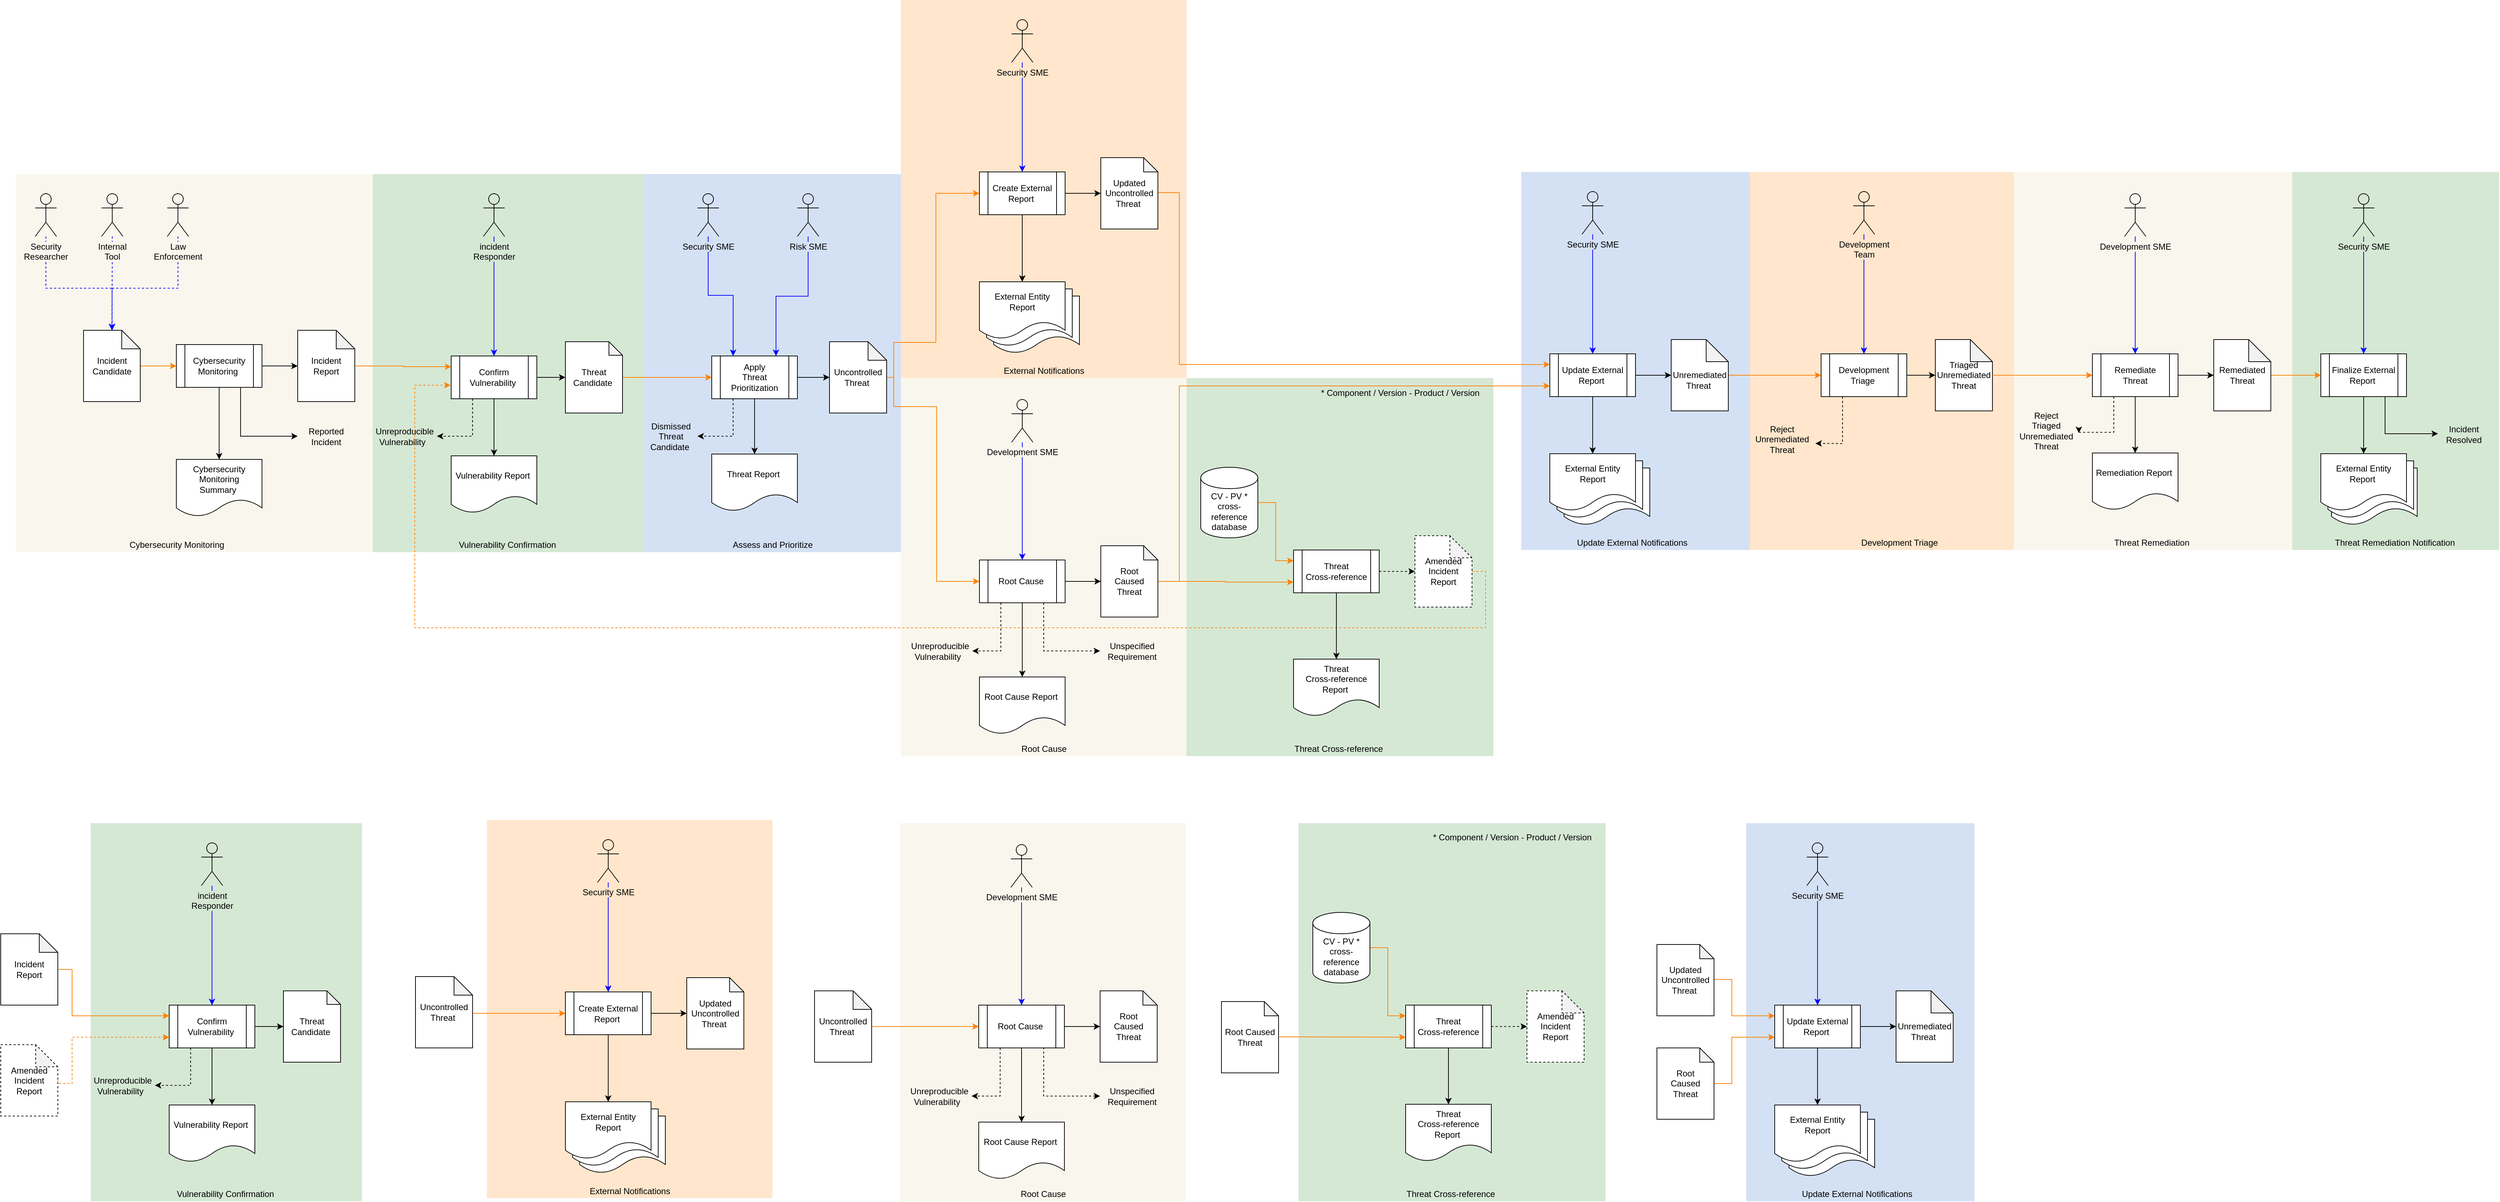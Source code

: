 <mxfile version="16.5.1" type="device"><diagram id="C5RBs43oDa-KdzZeNtuy" name="Page-1"><mxGraphModel dx="4692" dy="1803" grid="1" gridSize="10" guides="1" tooltips="1" connect="1" arrows="1" fold="1" page="0" pageScale="1" pageWidth="827" pageHeight="1169" math="0" shadow="0"><root><mxCell id="WIyWlLk6GJQsqaUBKTNV-0"/><mxCell id="WIyWlLk6GJQsqaUBKTNV-1" parent="WIyWlLk6GJQsqaUBKTNV-0"/><mxCell id="6ObhYZrdtlyALk30RhHl-2" value="" style="rounded=0;whiteSpace=wrap;html=1;strokeColor=none;fillColor=#D5E8D4;" vertex="1" parent="WIyWlLk6GJQsqaUBKTNV-1"><mxGeometry x="2920" y="311" width="290" height="530" as="geometry"/></mxCell><mxCell id="kdH6JeAph1HjLmz1AjnW-10" value="" style="rounded=0;whiteSpace=wrap;html=1;strokeColor=none;fillColor=#F9F7ED;" parent="WIyWlLk6GJQsqaUBKTNV-1" vertex="1"><mxGeometry x="2530" y="311" width="390" height="530" as="geometry"/></mxCell><mxCell id="WcZLiKfYTSiQ0uEuk9bP-0" value="" style="rounded=0;whiteSpace=wrap;html=1;strokeColor=none;fillColor=#D5E8D4;" parent="WIyWlLk6GJQsqaUBKTNV-1" vertex="1"><mxGeometry x="1371" y="600" width="430" height="530" as="geometry"/></mxCell><mxCell id="wN83Spoh5uE3AaR1W7T5-34" value="" style="rounded=0;whiteSpace=wrap;html=1;strokeColor=none;fillColor=#D4E1F5;" parent="WIyWlLk6GJQsqaUBKTNV-1" vertex="1"><mxGeometry x="1840" y="311" width="320" height="530" as="geometry"/></mxCell><mxCell id="wN83Spoh5uE3AaR1W7T5-43" value="" style="rounded=0;whiteSpace=wrap;html=1;strokeColor=none;fillColor=#FFE6CC;" parent="WIyWlLk6GJQsqaUBKTNV-1" vertex="1"><mxGeometry x="971" y="70" width="400" height="530" as="geometry"/></mxCell><mxCell id="8RoRVzkX-j9izQuCW-Z6-1" value="ISAC Report&amp;nbsp;" style="shape=document;whiteSpace=wrap;html=1;boundedLbl=1;" parent="WIyWlLk6GJQsqaUBKTNV-1" vertex="1"><mxGeometry x="1101" y="485" width="120" height="80" as="geometry"/></mxCell><mxCell id="8RoRVzkX-j9izQuCW-Z6-0" value="ISAC Report&amp;nbsp;" style="shape=document;whiteSpace=wrap;html=1;boundedLbl=1;" parent="WIyWlLk6GJQsqaUBKTNV-1" vertex="1"><mxGeometry x="1091" y="475" width="120" height="80" as="geometry"/></mxCell><mxCell id="wN83Spoh5uE3AaR1W7T5-98" value="" style="rounded=0;whiteSpace=wrap;html=1;strokeColor=none;fillColor=#F9F7ED;" parent="WIyWlLk6GJQsqaUBKTNV-1" vertex="1"><mxGeometry x="-269" y="314" width="500" height="530" as="geometry"/></mxCell><mxCell id="kdH6JeAph1HjLmz1AjnW-34" value="" style="rounded=0;whiteSpace=wrap;html=1;strokeColor=none;fillColor=#FFE6CC;" parent="WIyWlLk6GJQsqaUBKTNV-1" vertex="1"><mxGeometry x="2160" y="311" width="370" height="530" as="geometry"/></mxCell><mxCell id="kdH6JeAph1HjLmz1AjnW-32" style="edgeStyle=orthogonalEdgeStyle;rounded=0;orthogonalLoop=1;jettySize=auto;html=1;exitX=0.25;exitY=1;exitDx=0;exitDy=0;dashed=1;entryX=1.011;entryY=0.55;entryDx=0;entryDy=0;entryPerimeter=0;" parent="WIyWlLk6GJQsqaUBKTNV-1" source="kdH6JeAph1HjLmz1AjnW-35" target="kdH6JeAph1HjLmz1AjnW-33" edge="1"><mxGeometry relative="1" as="geometry"><mxPoint x="2256" y="671" as="targetPoint"/><Array as="points"><mxPoint x="2670" y="676"/></Array></mxGeometry></mxCell><mxCell id="kdH6JeAph1HjLmz1AjnW-38" style="edgeStyle=orthogonalEdgeStyle;rounded=0;orthogonalLoop=1;jettySize=auto;html=1;exitX=1;exitY=0.5;exitDx=0;exitDy=0;entryX=0;entryY=0.5;entryDx=0;entryDy=0;entryPerimeter=0;" parent="WIyWlLk6GJQsqaUBKTNV-1" source="kdH6JeAph1HjLmz1AjnW-24" target="6ObhYZrdtlyALk30RhHl-0" edge="1"><mxGeometry relative="1" as="geometry"/></mxCell><mxCell id="kdH6JeAph1HjLmz1AjnW-24" value="&lt;span&gt;Development Triage&amp;nbsp;&lt;/span&gt;" style="shape=process;whiteSpace=wrap;html=1;backgroundOutline=1;" parent="WIyWlLk6GJQsqaUBKTNV-1" vertex="1"><mxGeometry x="2260" y="566" width="120" height="60" as="geometry"/></mxCell><mxCell id="wN83Spoh5uE3AaR1W7T5-67" value="" style="rounded=0;whiteSpace=wrap;html=1;strokeColor=none;fillColor=#D4E1F5;" parent="WIyWlLk6GJQsqaUBKTNV-1" vertex="1"><mxGeometry x="611" y="314" width="360" height="530" as="geometry"/></mxCell><mxCell id="wN83Spoh5uE3AaR1W7T5-24" value="" style="rounded=0;whiteSpace=wrap;html=1;strokeColor=none;fillColor=#F9F7ED;" parent="WIyWlLk6GJQsqaUBKTNV-1" vertex="1"><mxGeometry x="971" y="600" width="400" height="530" as="geometry"/></mxCell><mxCell id="wN83Spoh5uE3AaR1W7T5-15" value="" style="rounded=0;whiteSpace=wrap;html=1;strokeColor=none;fillColor=#D5E8D4;" parent="WIyWlLk6GJQsqaUBKTNV-1" vertex="1"><mxGeometry x="231" y="314" width="380" height="530" as="geometry"/></mxCell><mxCell id="wN83Spoh5uE3AaR1W7T5-99" style="edgeStyle=orthogonalEdgeStyle;rounded=0;orthogonalLoop=1;jettySize=auto;html=1;strokeColor=#FF8000;exitX=1;exitY=0.5;exitDx=0;exitDy=0;exitPerimeter=0;dashed=1;" parent="WIyWlLk6GJQsqaUBKTNV-1" source="WcZLiKfYTSiQ0uEuk9bP-4" edge="1"><mxGeometry relative="1" as="geometry"><mxPoint x="340" y="610" as="targetPoint"/><Array as="points"><mxPoint x="1790" y="871"/><mxPoint x="1790" y="950"/><mxPoint x="290" y="950"/><mxPoint x="290" y="610"/></Array></mxGeometry></mxCell><mxCell id="wN83Spoh5uE3AaR1W7T5-16" style="edgeStyle=orthogonalEdgeStyle;rounded=0;orthogonalLoop=1;jettySize=auto;html=1;exitX=1;exitY=0.5;exitDx=0;exitDy=0;entryX=0;entryY=0.5;entryDx=0;entryDy=0;entryPerimeter=0;" parent="WIyWlLk6GJQsqaUBKTNV-1" source="6Zm5IRveUOEQ-voSjNhq-3" target="wN83Spoh5uE3AaR1W7T5-14" edge="1"><mxGeometry relative="1" as="geometry"/></mxCell><mxCell id="wN83Spoh5uE3AaR1W7T5-21" style="edgeStyle=orthogonalEdgeStyle;rounded=0;orthogonalLoop=1;jettySize=auto;html=1;exitX=0.25;exitY=1;exitDx=0;exitDy=0;entryX=1;entryY=0.5;entryDx=0;entryDy=0;dashed=1;" parent="WIyWlLk6GJQsqaUBKTNV-1" source="6Zm5IRveUOEQ-voSjNhq-3" target="wN83Spoh5uE3AaR1W7T5-20" edge="1"><mxGeometry relative="1" as="geometry"/></mxCell><mxCell id="wN83Spoh5uE3AaR1W7T5-23" style="edgeStyle=orthogonalEdgeStyle;rounded=0;orthogonalLoop=1;jettySize=auto;html=1;exitX=0.5;exitY=1;exitDx=0;exitDy=0;" parent="WIyWlLk6GJQsqaUBKTNV-1" source="6Zm5IRveUOEQ-voSjNhq-3" target="wN83Spoh5uE3AaR1W7T5-22" edge="1"><mxGeometry relative="1" as="geometry"/></mxCell><mxCell id="6Zm5IRveUOEQ-voSjNhq-3" value="Confirm Vulnerability&amp;nbsp;" style="shape=process;whiteSpace=wrap;html=1;backgroundOutline=1;" parent="WIyWlLk6GJQsqaUBKTNV-1" vertex="1"><mxGeometry x="341" y="569" width="120" height="60" as="geometry"/></mxCell><mxCell id="6Zm5IRveUOEQ-voSjNhq-8" value="Root Cause" style="text;html=1;strokeColor=none;fillColor=none;align=center;verticalAlign=middle;whiteSpace=wrap;rounded=0;" parent="WIyWlLk6GJQsqaUBKTNV-1" vertex="1"><mxGeometry x="1123.5" y="1110" width="95" height="20" as="geometry"/></mxCell><mxCell id="AFasW3N3rb-dnXRpqXTf-31" style="edgeStyle=orthogonalEdgeStyle;rounded=0;orthogonalLoop=1;jettySize=auto;html=1;exitX=1;exitY=0.5;exitDx=0;exitDy=0;entryX=0;entryY=0.5;entryDx=0;entryDy=0;entryPerimeter=0;" parent="WIyWlLk6GJQsqaUBKTNV-1" source="6Zm5IRveUOEQ-voSjNhq-9" target="AFasW3N3rb-dnXRpqXTf-27" edge="1"><mxGeometry relative="1" as="geometry"/></mxCell><mxCell id="wN83Spoh5uE3AaR1W7T5-69" style="edgeStyle=orthogonalEdgeStyle;rounded=0;orthogonalLoop=1;jettySize=auto;html=1;exitX=0.25;exitY=1;exitDx=0;exitDy=0;entryX=1;entryY=0.5;entryDx=0;entryDy=0;dashed=1;" parent="WIyWlLk6GJQsqaUBKTNV-1" source="6Zm5IRveUOEQ-voSjNhq-9" target="wN83Spoh5uE3AaR1W7T5-68" edge="1"><mxGeometry relative="1" as="geometry"/></mxCell><mxCell id="wN83Spoh5uE3AaR1W7T5-73" style="edgeStyle=orthogonalEdgeStyle;rounded=0;orthogonalLoop=1;jettySize=auto;html=1;exitX=0.5;exitY=1;exitDx=0;exitDy=0;entryX=0.5;entryY=0;entryDx=0;entryDy=0;" parent="WIyWlLk6GJQsqaUBKTNV-1" source="6Zm5IRveUOEQ-voSjNhq-9" target="wN83Spoh5uE3AaR1W7T5-72" edge="1"><mxGeometry relative="1" as="geometry"/></mxCell><mxCell id="6Zm5IRveUOEQ-voSjNhq-9" value="Apply &lt;br&gt;Threat Prioritization" style="shape=process;whiteSpace=wrap;html=1;backgroundOutline=1;" parent="WIyWlLk6GJQsqaUBKTNV-1" vertex="1"><mxGeometry x="706" y="569" width="120" height="60" as="geometry"/></mxCell><mxCell id="AFasW3N3rb-dnXRpqXTf-4" value="Vulnerability Confirmation&amp;nbsp;" style="text;html=1;align=center;verticalAlign=middle;resizable=0;points=[];autosize=1;" parent="WIyWlLk6GJQsqaUBKTNV-1" vertex="1"><mxGeometry x="341" y="824" width="160" height="20" as="geometry"/></mxCell><mxCell id="AFasW3N3rb-dnXRpqXTf-5" value="Assess and Prioritize" style="text;html=1;align=center;verticalAlign=middle;resizable=0;points=[];autosize=1;" parent="WIyWlLk6GJQsqaUBKTNV-1" vertex="1"><mxGeometry x="726" y="824" width="130" height="20" as="geometry"/></mxCell><mxCell id="wN83Spoh5uE3AaR1W7T5-28" style="edgeStyle=orthogonalEdgeStyle;rounded=0;orthogonalLoop=1;jettySize=auto;html=1;exitX=0.25;exitY=1;exitDx=0;exitDy=0;entryX=1;entryY=0.5;entryDx=0;entryDy=0;dashed=1;" parent="WIyWlLk6GJQsqaUBKTNV-1" source="AFasW3N3rb-dnXRpqXTf-13" target="wN83Spoh5uE3AaR1W7T5-27" edge="1"><mxGeometry relative="1" as="geometry"/></mxCell><mxCell id="wN83Spoh5uE3AaR1W7T5-33" style="edgeStyle=orthogonalEdgeStyle;rounded=0;orthogonalLoop=1;jettySize=auto;html=1;" parent="WIyWlLk6GJQsqaUBKTNV-1" source="AFasW3N3rb-dnXRpqXTf-13" target="wN83Spoh5uE3AaR1W7T5-32" edge="1"><mxGeometry relative="1" as="geometry"/></mxCell><mxCell id="AFasW3N3rb-dnXRpqXTf-13" value="Root Cause&amp;nbsp;" style="shape=process;whiteSpace=wrap;html=1;backgroundOutline=1;" parent="WIyWlLk6GJQsqaUBKTNV-1" vertex="1"><mxGeometry x="1081" y="855" width="120" height="60" as="geometry"/></mxCell><mxCell id="fDY6oTUVb4eKqqhAtH-P-0" style="edgeStyle=orthogonalEdgeStyle;rounded=0;orthogonalLoop=1;jettySize=auto;html=1;entryX=0;entryY=0.5;entryDx=0;entryDy=0;strokeColor=#FF8000;" parent="WIyWlLk6GJQsqaUBKTNV-1" source="AFasW3N3rb-dnXRpqXTf-27" target="wN83Spoh5uE3AaR1W7T5-35" edge="1"><mxGeometry relative="1" as="geometry"><Array as="points"><mxPoint x="961" y="599"/><mxPoint x="961" y="550"/><mxPoint x="1020" y="550"/><mxPoint x="1020" y="341"/></Array></mxGeometry></mxCell><mxCell id="fDY6oTUVb4eKqqhAtH-P-1" style="edgeStyle=orthogonalEdgeStyle;rounded=0;orthogonalLoop=1;jettySize=auto;html=1;entryX=0;entryY=0.5;entryDx=0;entryDy=0;strokeColor=#FF8000;" parent="WIyWlLk6GJQsqaUBKTNV-1" source="AFasW3N3rb-dnXRpqXTf-27" target="AFasW3N3rb-dnXRpqXTf-13" edge="1"><mxGeometry relative="1" as="geometry"><Array as="points"><mxPoint x="961" y="599"/><mxPoint x="961" y="640"/><mxPoint x="1021" y="640"/><mxPoint x="1021" y="885"/></Array></mxGeometry></mxCell><mxCell id="AFasW3N3rb-dnXRpqXTf-27" value="Uncontrolled Threat&amp;nbsp;" style="shape=note;whiteSpace=wrap;html=1;backgroundOutline=1;darkOpacity=0.05;size=26;" parent="WIyWlLk6GJQsqaUBKTNV-1" vertex="1"><mxGeometry x="871" y="549" width="80" height="100" as="geometry"/></mxCell><mxCell id="8RoRVzkX-j9izQuCW-Z6-5" style="edgeStyle=orthogonalEdgeStyle;rounded=0;orthogonalLoop=1;jettySize=auto;html=1;entryX=0.25;entryY=0;entryDx=0;entryDy=0;strokeColor=#0000FF;" parent="WIyWlLk6GJQsqaUBKTNV-1" source="IPxfnIjCZiYCJYjC7kOt-19" target="6Zm5IRveUOEQ-voSjNhq-9" edge="1"><mxGeometry relative="1" as="geometry"><mxPoint x="701" y="444" as="sourcePoint"/><Array as="points"><mxPoint x="701" y="484"/><mxPoint x="736" y="484"/></Array></mxGeometry></mxCell><mxCell id="wN83Spoh5uE3AaR1W7T5-31" style="edgeStyle=orthogonalEdgeStyle;rounded=0;orthogonalLoop=1;jettySize=auto;html=1;entryX=0.5;entryY=0;entryDx=0;entryDy=0;strokeColor=#0000FF;" parent="WIyWlLk6GJQsqaUBKTNV-1" source="IPxfnIjCZiYCJYjC7kOt-32" target="AFasW3N3rb-dnXRpqXTf-13" edge="1"><mxGeometry relative="1" as="geometry"><mxPoint x="1141" y="750" as="sourcePoint"/></mxGeometry></mxCell><mxCell id="wN83Spoh5uE3AaR1W7T5-71" style="edgeStyle=orthogonalEdgeStyle;rounded=0;orthogonalLoop=1;jettySize=auto;html=1;strokeColor=#FF8000;" parent="WIyWlLk6GJQsqaUBKTNV-1" source="wN83Spoh5uE3AaR1W7T5-14" target="6Zm5IRveUOEQ-voSjNhq-9" edge="1"><mxGeometry relative="1" as="geometry"/></mxCell><mxCell id="wN83Spoh5uE3AaR1W7T5-14" value="Threat Candidate&amp;nbsp;" style="shape=note;whiteSpace=wrap;html=1;backgroundOutline=1;darkOpacity=0.05;size=19;" parent="WIyWlLk6GJQsqaUBKTNV-1" vertex="1"><mxGeometry x="501" y="549" width="80" height="100" as="geometry"/></mxCell><mxCell id="wN83Spoh5uE3AaR1W7T5-20" value="Unreproducible&lt;br&gt;Vulnerability&amp;nbsp;&amp;nbsp;" style="text;html=1;strokeColor=none;fillColor=none;align=center;verticalAlign=middle;whiteSpace=wrap;rounded=0;" parent="WIyWlLk6GJQsqaUBKTNV-1" vertex="1"><mxGeometry x="231" y="661.5" width="90" height="40" as="geometry"/></mxCell><mxCell id="wN83Spoh5uE3AaR1W7T5-22" value="Vulnerability Report&amp;nbsp;" style="shape=document;whiteSpace=wrap;html=1;boundedLbl=1;" parent="WIyWlLk6GJQsqaUBKTNV-1" vertex="1"><mxGeometry x="341" y="709" width="120" height="80" as="geometry"/></mxCell><mxCell id="wN83Spoh5uE3AaR1W7T5-27" value="Unreproducible&lt;br&gt;Vulnerability&amp;nbsp;&amp;nbsp;" style="text;html=1;strokeColor=none;fillColor=none;align=center;verticalAlign=middle;whiteSpace=wrap;rounded=0;" parent="WIyWlLk6GJQsqaUBKTNV-1" vertex="1"><mxGeometry x="981" y="960" width="90" height="45" as="geometry"/></mxCell><mxCell id="wN83Spoh5uE3AaR1W7T5-32" value="Root Cause Report&amp;nbsp;" style="shape=document;whiteSpace=wrap;html=1;boundedLbl=1;" parent="WIyWlLk6GJQsqaUBKTNV-1" vertex="1"><mxGeometry x="1081" y="1019" width="120" height="80" as="geometry"/></mxCell><mxCell id="wN83Spoh5uE3AaR1W7T5-36" value="External Entity &lt;br&gt;Report" style="shape=document;whiteSpace=wrap;html=1;boundedLbl=1;" parent="WIyWlLk6GJQsqaUBKTNV-1" vertex="1"><mxGeometry x="1081" y="465" width="120" height="80" as="geometry"/></mxCell><mxCell id="wN83Spoh5uE3AaR1W7T5-41" style="edgeStyle=orthogonalEdgeStyle;rounded=0;orthogonalLoop=1;jettySize=auto;html=1;exitX=0.5;exitY=1;exitDx=0;exitDy=0;entryX=0.5;entryY=0;entryDx=0;entryDy=0;" parent="WIyWlLk6GJQsqaUBKTNV-1" source="wN83Spoh5uE3AaR1W7T5-35" target="wN83Spoh5uE3AaR1W7T5-36" edge="1"><mxGeometry relative="1" as="geometry"/></mxCell><mxCell id="wN83Spoh5uE3AaR1W7T5-35" value="Create External Report&amp;nbsp;" style="shape=process;whiteSpace=wrap;html=1;backgroundOutline=1;" parent="WIyWlLk6GJQsqaUBKTNV-1" vertex="1"><mxGeometry x="1081" y="311" width="120" height="60" as="geometry"/></mxCell><mxCell id="wN83Spoh5uE3AaR1W7T5-45" value="External Notifications" style="text;html=1;align=center;verticalAlign=middle;resizable=0;points=[];autosize=1;" parent="WIyWlLk6GJQsqaUBKTNV-1" vertex="1"><mxGeometry x="1106" y="580" width="130" height="20" as="geometry"/></mxCell><mxCell id="8RoRVzkX-j9izQuCW-Z6-9" style="edgeStyle=orthogonalEdgeStyle;rounded=0;orthogonalLoop=1;jettySize=auto;html=1;entryX=0.5;entryY=0;entryDx=0;entryDy=0;strokeColor=#0000FF;" parent="WIyWlLk6GJQsqaUBKTNV-1" source="IPxfnIjCZiYCJYjC7kOt-27" target="wN83Spoh5uE3AaR1W7T5-35" edge="1"><mxGeometry relative="1" as="geometry"><mxPoint x="1141" y="210" as="sourcePoint"/></mxGeometry></mxCell><mxCell id="wN83Spoh5uE3AaR1W7T5-55" style="edgeStyle=orthogonalEdgeStyle;rounded=0;orthogonalLoop=1;jettySize=auto;html=1;entryX=0.5;entryY=0;entryDx=0;entryDy=0;strokeColor=#0000FF;" parent="WIyWlLk6GJQsqaUBKTNV-1" source="IPxfnIjCZiYCJYjC7kOt-28" target="wN83Spoh5uE3AaR1W7T5-49" edge="1"><mxGeometry relative="1" as="geometry"><mxPoint x="1940" y="451" as="sourcePoint"/></mxGeometry></mxCell><mxCell id="wN83Spoh5uE3AaR1W7T5-64" style="edgeStyle=orthogonalEdgeStyle;rounded=0;orthogonalLoop=1;jettySize=auto;html=1;exitX=1;exitY=0.5;exitDx=0;exitDy=0;entryX=0;entryY=0.5;entryDx=0;entryDy=0;entryPerimeter=0;" parent="WIyWlLk6GJQsqaUBKTNV-1" source="wN83Spoh5uE3AaR1W7T5-49" target="AXCP_vRWOkf5SYs7HRFB-25" edge="1"><mxGeometry relative="1" as="geometry"><mxPoint x="2100" y="596" as="targetPoint"/></mxGeometry></mxCell><mxCell id="wN83Spoh5uE3AaR1W7T5-49" value="Update External Report&amp;nbsp;" style="shape=process;whiteSpace=wrap;html=1;backgroundOutline=1;" parent="WIyWlLk6GJQsqaUBKTNV-1" vertex="1"><mxGeometry x="1880" y="566" width="120" height="60" as="geometry"/></mxCell><mxCell id="wN83Spoh5uE3AaR1W7T5-56" value="Update External Notifications" style="text;html=1;align=center;verticalAlign=middle;resizable=0;points=[];autosize=1;" parent="WIyWlLk6GJQsqaUBKTNV-1" vertex="1"><mxGeometry x="1910" y="821" width="170" height="20" as="geometry"/></mxCell><mxCell id="8RoRVzkX-j9izQuCW-Z6-44" style="edgeStyle=orthogonalEdgeStyle;rounded=0;orthogonalLoop=1;jettySize=auto;html=1;entryX=0;entryY=0.25;entryDx=0;entryDy=0;strokeColor=#FF8000;exitX=1;exitY=0.49;exitDx=0;exitDy=0;exitPerimeter=0;" parent="WIyWlLk6GJQsqaUBKTNV-1" source="wN83Spoh5uE3AaR1W7T5-59" target="wN83Spoh5uE3AaR1W7T5-49" edge="1"><mxGeometry relative="1" as="geometry"><Array as="points"><mxPoint x="1361" y="340"/><mxPoint x="1361" y="581"/></Array></mxGeometry></mxCell><mxCell id="wN83Spoh5uE3AaR1W7T5-59" value="Updated Uncontrolled Threat&amp;nbsp;" style="shape=note;whiteSpace=wrap;html=1;backgroundOutline=1;darkOpacity=0.05;size=20;" parent="WIyWlLk6GJQsqaUBKTNV-1" vertex="1"><mxGeometry x="1251" y="291" width="80" height="100" as="geometry"/></mxCell><mxCell id="wN83Spoh5uE3AaR1W7T5-60" style="edgeStyle=orthogonalEdgeStyle;rounded=0;orthogonalLoop=1;jettySize=auto;html=1;" parent="WIyWlLk6GJQsqaUBKTNV-1" source="wN83Spoh5uE3AaR1W7T5-35" target="wN83Spoh5uE3AaR1W7T5-59" edge="1"><mxGeometry relative="1" as="geometry"><mxPoint x="1191.0" y="360" as="sourcePoint"/><mxPoint x="1811.0" y="360" as="targetPoint"/></mxGeometry></mxCell><mxCell id="kdH6JeAph1HjLmz1AjnW-8" style="edgeStyle=orthogonalEdgeStyle;rounded=0;orthogonalLoop=1;jettySize=auto;html=1;exitX=1;exitY=0.5;exitDx=0;exitDy=0;entryX=0;entryY=0.75;entryDx=0;entryDy=0;strokeColor=#FF8000;exitPerimeter=0;" parent="WIyWlLk6GJQsqaUBKTNV-1" source="IPxfnIjCZiYCJYjC7kOt-35" target="wN83Spoh5uE3AaR1W7T5-49" edge="1"><mxGeometry relative="1" as="geometry"><mxPoint x="1651" y="350" as="targetPoint"/><Array as="points"><mxPoint x="1361" y="885"/><mxPoint x="1361" y="611"/></Array><mxPoint x="1509.03" y="740.4" as="sourcePoint"/></mxGeometry></mxCell><mxCell id="wN83Spoh5uE3AaR1W7T5-62" style="edgeStyle=orthogonalEdgeStyle;rounded=0;orthogonalLoop=1;jettySize=auto;html=1;entryX=0;entryY=0.5;entryDx=0;entryDy=0;entryPerimeter=0;" parent="WIyWlLk6GJQsqaUBKTNV-1" source="AFasW3N3rb-dnXRpqXTf-13" target="IPxfnIjCZiYCJYjC7kOt-35" edge="1"><mxGeometry relative="1" as="geometry"><mxPoint x="1201.0" y="895" as="sourcePoint"/><mxPoint x="1401" y="892.5" as="targetPoint"/></mxGeometry></mxCell><mxCell id="wN83Spoh5uE3AaR1W7T5-68" value="Dismissed Threat Candidate&amp;nbsp;" style="text;html=1;strokeColor=none;fillColor=none;align=center;verticalAlign=middle;whiteSpace=wrap;rounded=0;" parent="WIyWlLk6GJQsqaUBKTNV-1" vertex="1"><mxGeometry x="612" y="654" width="74" height="55" as="geometry"/></mxCell><mxCell id="wN83Spoh5uE3AaR1W7T5-72" value="Threat Report&amp;nbsp;" style="shape=document;whiteSpace=wrap;html=1;boundedLbl=1;" parent="WIyWlLk6GJQsqaUBKTNV-1" vertex="1"><mxGeometry x="706" y="706.5" width="120" height="80" as="geometry"/></mxCell><mxCell id="AXCP_vRWOkf5SYs7HRFB-8" style="edgeStyle=orthogonalEdgeStyle;rounded=0;orthogonalLoop=1;jettySize=auto;html=1;exitX=0.5;exitY=1;exitDx=0;exitDy=0;" parent="WIyWlLk6GJQsqaUBKTNV-1" source="wN83Spoh5uE3AaR1W7T5-111" target="AXCP_vRWOkf5SYs7HRFB-7" edge="1"><mxGeometry relative="1" as="geometry"><Array as="points"/></mxGeometry></mxCell><mxCell id="AXCP_vRWOkf5SYs7HRFB-10" style="edgeStyle=orthogonalEdgeStyle;rounded=0;orthogonalLoop=1;jettySize=auto;html=1;exitX=0.75;exitY=1;exitDx=0;exitDy=0;entryX=0;entryY=0.5;entryDx=0;entryDy=0;" parent="WIyWlLk6GJQsqaUBKTNV-1" source="wN83Spoh5uE3AaR1W7T5-111" target="AXCP_vRWOkf5SYs7HRFB-5" edge="1"><mxGeometry relative="1" as="geometry"/></mxCell><mxCell id="AXCP_vRWOkf5SYs7HRFB-17" style="edgeStyle=orthogonalEdgeStyle;rounded=0;orthogonalLoop=1;jettySize=auto;html=1;exitX=1;exitY=0.5;exitDx=0;exitDy=0;entryX=0;entryY=0.5;entryDx=0;entryDy=0;entryPerimeter=0;" parent="WIyWlLk6GJQsqaUBKTNV-1" source="wN83Spoh5uE3AaR1W7T5-111" target="pf2Wbkb6V3aEikhFOSJb-10" edge="1"><mxGeometry relative="1" as="geometry"/></mxCell><mxCell id="wN83Spoh5uE3AaR1W7T5-111" value="Cybersecurity Monitoring&amp;nbsp;" style="shape=process;whiteSpace=wrap;html=1;backgroundOutline=1;" parent="WIyWlLk6GJQsqaUBKTNV-1" vertex="1"><mxGeometry x="-44" y="553" width="120" height="60" as="geometry"/></mxCell><mxCell id="wN83Spoh5uE3AaR1W7T5-112" value="Cybersecurity Monitoring&amp;nbsp;" style="text;html=1;align=center;verticalAlign=middle;resizable=0;points=[];autosize=1;" parent="WIyWlLk6GJQsqaUBKTNV-1" vertex="1"><mxGeometry x="-116.75" y="824" width="150" height="20" as="geometry"/></mxCell><mxCell id="AXCP_vRWOkf5SYs7HRFB-24" style="edgeStyle=orthogonalEdgeStyle;rounded=0;orthogonalLoop=1;jettySize=auto;html=1;entryX=0.5;entryY=0;entryDx=0;entryDy=0;strokeColor=#0000FF;" parent="WIyWlLk6GJQsqaUBKTNV-1" source="6ObhYZrdtlyALk30RhHl-5" target="kdH6JeAph1HjLmz1AjnW-18" edge="1"><mxGeometry relative="1" as="geometry"><mxPoint x="3020" y="451" as="sourcePoint"/><Array as="points"/></mxGeometry></mxCell><mxCell id="8RoRVzkX-j9izQuCW-Z6-38" style="edgeStyle=orthogonalEdgeStyle;rounded=0;orthogonalLoop=1;jettySize=auto;html=1;exitX=0.5;exitY=1;exitDx=0;exitDy=0;" parent="WIyWlLk6GJQsqaUBKTNV-1" source="kdH6JeAph1HjLmz1AjnW-18" target="8RoRVzkX-j9izQuCW-Z6-37" edge="1"><mxGeometry relative="1" as="geometry"/></mxCell><mxCell id="8RoRVzkX-j9izQuCW-Z6-50" style="edgeStyle=orthogonalEdgeStyle;rounded=0;orthogonalLoop=1;jettySize=auto;html=1;exitX=0.75;exitY=1;exitDx=0;exitDy=0;entryX=-0.012;entryY=0.483;entryDx=0;entryDy=0;entryPerimeter=0;" parent="WIyWlLk6GJQsqaUBKTNV-1" source="kdH6JeAph1HjLmz1AjnW-18" target="8RoRVzkX-j9izQuCW-Z6-49" edge="1"><mxGeometry relative="1" as="geometry"><mxPoint x="3146" y="679" as="targetPoint"/><Array as="points"><mxPoint x="3050" y="678"/></Array></mxGeometry></mxCell><mxCell id="kdH6JeAph1HjLmz1AjnW-18" value="Finalize External Report&amp;nbsp;" style="shape=process;whiteSpace=wrap;html=1;backgroundOutline=1;" parent="WIyWlLk6GJQsqaUBKTNV-1" vertex="1"><mxGeometry x="2960" y="566" width="120" height="60" as="geometry"/></mxCell><mxCell id="kdH6JeAph1HjLmz1AjnW-19" value="Threat Remediation Notification&amp;nbsp;" style="text;html=1;align=center;verticalAlign=middle;resizable=0;points=[];autosize=1;" parent="WIyWlLk6GJQsqaUBKTNV-1" vertex="1"><mxGeometry x="2970" y="821" width="190" height="20" as="geometry"/></mxCell><mxCell id="8RoRVzkX-j9izQuCW-Z6-45" style="edgeStyle=orthogonalEdgeStyle;rounded=0;orthogonalLoop=1;jettySize=auto;html=1;strokeColor=#FF8000;" parent="WIyWlLk6GJQsqaUBKTNV-1" source="kdH6JeAph1HjLmz1AjnW-21" target="kdH6JeAph1HjLmz1AjnW-18" edge="1"><mxGeometry relative="1" as="geometry"/></mxCell><mxCell id="kdH6JeAph1HjLmz1AjnW-21" value="Remediated Threat" style="shape=note;whiteSpace=wrap;html=1;backgroundOutline=1;darkOpacity=0.05;size=31;" parent="WIyWlLk6GJQsqaUBKTNV-1" vertex="1"><mxGeometry x="2810" y="546" width="80" height="100" as="geometry"/></mxCell><mxCell id="kdH6JeAph1HjLmz1AjnW-27" style="edgeStyle=orthogonalEdgeStyle;rounded=0;orthogonalLoop=1;jettySize=auto;html=1;entryX=0.5;entryY=0;entryDx=0;entryDy=0;strokeColor=#0000FF;" parent="WIyWlLk6GJQsqaUBKTNV-1" source="IPxfnIjCZiYCJYjC7kOt-17" target="kdH6JeAph1HjLmz1AjnW-24" edge="1"><mxGeometry relative="1" as="geometry"><mxPoint x="2320" y="451" as="sourcePoint"/></mxGeometry></mxCell><mxCell id="kdH6JeAph1HjLmz1AjnW-39" style="edgeStyle=orthogonalEdgeStyle;rounded=0;orthogonalLoop=1;jettySize=auto;html=1;exitX=1;exitY=0.5;exitDx=0;exitDy=0;entryX=0;entryY=0.5;entryDx=0;entryDy=0;entryPerimeter=0;" parent="WIyWlLk6GJQsqaUBKTNV-1" source="kdH6JeAph1HjLmz1AjnW-35" target="kdH6JeAph1HjLmz1AjnW-21" edge="1"><mxGeometry relative="1" as="geometry"/></mxCell><mxCell id="kdH6JeAph1HjLmz1AjnW-50" style="edgeStyle=orthogonalEdgeStyle;rounded=0;orthogonalLoop=1;jettySize=auto;html=1;exitX=0.5;exitY=1;exitDx=0;exitDy=0;entryX=0.5;entryY=0;entryDx=0;entryDy=0;" parent="WIyWlLk6GJQsqaUBKTNV-1" source="kdH6JeAph1HjLmz1AjnW-35" target="kdH6JeAph1HjLmz1AjnW-47" edge="1"><mxGeometry relative="1" as="geometry"/></mxCell><mxCell id="kdH6JeAph1HjLmz1AjnW-35" value="Remediate Threat" style="shape=process;whiteSpace=wrap;html=1;backgroundOutline=1;" parent="WIyWlLk6GJQsqaUBKTNV-1" vertex="1"><mxGeometry x="2640" y="566" width="120" height="60" as="geometry"/></mxCell><mxCell id="kdH6JeAph1HjLmz1AjnW-40" value="Development Triage" style="text;html=1;strokeColor=none;fillColor=none;align=center;verticalAlign=middle;whiteSpace=wrap;rounded=0;" parent="WIyWlLk6GJQsqaUBKTNV-1" vertex="1"><mxGeometry x="2290" y="821" width="160" height="20" as="geometry"/></mxCell><mxCell id="kdH6JeAph1HjLmz1AjnW-33" value="Reject&lt;br&gt;Triaged&lt;br&gt;Unremediated&lt;br&gt;Threat" style="text;html=1;align=center;verticalAlign=middle;resizable=0;points=[];autosize=1;" parent="WIyWlLk6GJQsqaUBKTNV-1" vertex="1"><mxGeometry x="2530" y="644" width="90" height="60" as="geometry"/></mxCell><mxCell id="kdH6JeAph1HjLmz1AjnW-47" value="Remediation Report&amp;nbsp;" style="shape=document;whiteSpace=wrap;html=1;boundedLbl=1;" parent="WIyWlLk6GJQsqaUBKTNV-1" vertex="1"><mxGeometry x="2640" y="705" width="120" height="80" as="geometry"/></mxCell><mxCell id="AXCP_vRWOkf5SYs7HRFB-3" style="edgeStyle=orthogonalEdgeStyle;rounded=0;orthogonalLoop=1;jettySize=auto;html=1;entryX=0;entryY=0.5;entryDx=0;entryDy=0;strokeColor=#FF8000;" parent="WIyWlLk6GJQsqaUBKTNV-1" source="AXCP_vRWOkf5SYs7HRFB-2" target="wN83Spoh5uE3AaR1W7T5-111" edge="1"><mxGeometry relative="1" as="geometry"/></mxCell><mxCell id="AXCP_vRWOkf5SYs7HRFB-2" value="Incident Candidate" style="shape=note;whiteSpace=wrap;html=1;backgroundOutline=1;darkOpacity=0.05;size=26;" parent="WIyWlLk6GJQsqaUBKTNV-1" vertex="1"><mxGeometry x="-174" y="533" width="79.5" height="100" as="geometry"/></mxCell><mxCell id="AXCP_vRWOkf5SYs7HRFB-5" value="Reported&lt;br&gt;Incident" style="text;html=1;fillColor=none;align=center;verticalAlign=middle;whiteSpace=wrap;rounded=0;" parent="WIyWlLk6GJQsqaUBKTNV-1" vertex="1"><mxGeometry x="126" y="658.5" width="80" height="46" as="geometry"/></mxCell><mxCell id="AXCP_vRWOkf5SYs7HRFB-7" value="Cybersecurity Monitoring&lt;br&gt;Summary&amp;nbsp;" style="shape=document;whiteSpace=wrap;html=1;boundedLbl=1;" parent="WIyWlLk6GJQsqaUBKTNV-1" vertex="1"><mxGeometry x="-44" y="714" width="120" height="80" as="geometry"/></mxCell><mxCell id="pf2Wbkb6V3aEikhFOSJb-10" value="Incident Report" style="shape=note;whiteSpace=wrap;html=1;backgroundOutline=1;darkOpacity=0.05;size=26;" parent="WIyWlLk6GJQsqaUBKTNV-1" vertex="1"><mxGeometry x="126" y="533" width="80" height="100" as="geometry"/></mxCell><mxCell id="IPxfnIjCZiYCJYjC7kOt-33" style="edgeStyle=orthogonalEdgeStyle;rounded=0;orthogonalLoop=1;jettySize=auto;html=1;entryX=0;entryY=0.5;entryDx=0;entryDy=0;strokeColor=#FF8000;" parent="WIyWlLk6GJQsqaUBKTNV-1" source="AXCP_vRWOkf5SYs7HRFB-25" target="kdH6JeAph1HjLmz1AjnW-24" edge="1"><mxGeometry relative="1" as="geometry"><Array as="points"><mxPoint x="2200" y="596"/><mxPoint x="2200" y="596"/></Array></mxGeometry></mxCell><mxCell id="AXCP_vRWOkf5SYs7HRFB-25" value="&lt;br&gt;Unremediated&lt;br&gt;Threat&amp;nbsp;" style="shape=note;whiteSpace=wrap;html=1;backgroundOutline=1;darkOpacity=0.05;size=31;" parent="WIyWlLk6GJQsqaUBKTNV-1" vertex="1"><mxGeometry x="2050" y="546" width="80" height="100" as="geometry"/></mxCell><mxCell id="8RoRVzkX-j9izQuCW-Z6-13" style="edgeStyle=orthogonalEdgeStyle;rounded=0;orthogonalLoop=1;jettySize=auto;html=1;exitX=0.5;exitY=1;exitDx=0;exitDy=0;entryX=0.5;entryY=0;entryDx=0;entryDy=0;" parent="WIyWlLk6GJQsqaUBKTNV-1" source="wN83Spoh5uE3AaR1W7T5-49" target="8RoRVzkX-j9izQuCW-Z6-10" edge="1"><mxGeometry relative="1" as="geometry"><mxPoint x="1940" y="626" as="sourcePoint"/><Array as="points"><mxPoint x="1940" y="686"/><mxPoint x="1940" y="686"/></Array></mxGeometry></mxCell><mxCell id="8RoRVzkX-j9izQuCW-Z6-12" value="External Entity&amp;nbsp;&lt;br&gt;Report" style="shape=document;whiteSpace=wrap;html=1;boundedLbl=1;" parent="WIyWlLk6GJQsqaUBKTNV-1" vertex="1"><mxGeometry x="1900" y="726" width="120" height="80" as="geometry"/></mxCell><mxCell id="8RoRVzkX-j9izQuCW-Z6-11" value="ISAC Report&amp;nbsp;" style="shape=document;whiteSpace=wrap;html=1;boundedLbl=1;" parent="WIyWlLk6GJQsqaUBKTNV-1" vertex="1"><mxGeometry x="1890" y="716" width="120" height="80" as="geometry"/></mxCell><mxCell id="8RoRVzkX-j9izQuCW-Z6-10" value="External Entity &lt;br&gt;Report" style="shape=document;whiteSpace=wrap;html=1;boundedLbl=1;" parent="WIyWlLk6GJQsqaUBKTNV-1" vertex="1"><mxGeometry x="1880" y="706" width="120" height="80" as="geometry"/></mxCell><mxCell id="8RoRVzkX-j9izQuCW-Z6-35" value="" style="shape=document;whiteSpace=wrap;html=1;boundedLbl=1;" parent="WIyWlLk6GJQsqaUBKTNV-1" vertex="1"><mxGeometry x="2975" y="726" width="120" height="80" as="geometry"/></mxCell><mxCell id="8RoRVzkX-j9izQuCW-Z6-36" value="" style="shape=document;whiteSpace=wrap;html=1;boundedLbl=1;" parent="WIyWlLk6GJQsqaUBKTNV-1" vertex="1"><mxGeometry x="2970" y="716" width="120" height="80" as="geometry"/></mxCell><mxCell id="8RoRVzkX-j9izQuCW-Z6-37" value="External Entity&lt;br&gt;Report&amp;nbsp;" style="shape=document;whiteSpace=wrap;html=1;boundedLbl=1;" parent="WIyWlLk6GJQsqaUBKTNV-1" vertex="1"><mxGeometry x="2960" y="706" width="120" height="80" as="geometry"/></mxCell><mxCell id="8RoRVzkX-j9izQuCW-Z6-49" value="Incident&lt;br&gt;Resolved" style="text;html=1;align=center;verticalAlign=middle;resizable=0;points=[];autosize=1;" parent="WIyWlLk6GJQsqaUBKTNV-1" vertex="1"><mxGeometry x="3125" y="663.5" width="70" height="30" as="geometry"/></mxCell><mxCell id="8RoRVzkX-j9izQuCW-Z6-52" style="edgeStyle=orthogonalEdgeStyle;rounded=0;orthogonalLoop=1;jettySize=auto;html=1;strokeColor=#0000FF;" parent="WIyWlLk6GJQsqaUBKTNV-1" source="6ObhYZrdtlyALk30RhHl-4" target="kdH6JeAph1HjLmz1AjnW-35" edge="1"><mxGeometry relative="1" as="geometry"><mxPoint x="2700" y="441" as="sourcePoint"/></mxGeometry></mxCell><mxCell id="IPxfnIjCZiYCJYjC7kOt-22" style="edgeStyle=orthogonalEdgeStyle;rounded=0;orthogonalLoop=1;jettySize=auto;html=1;entryX=0.5;entryY=0;entryDx=0;entryDy=0;entryPerimeter=0;dashed=1;strokeColor=#0000FF;" parent="WIyWlLk6GJQsqaUBKTNV-1" source="IPxfnIjCZiYCJYjC7kOt-4" target="AXCP_vRWOkf5SYs7HRFB-2" edge="1"><mxGeometry relative="1" as="geometry"><Array as="points"><mxPoint x="-134" y="424"/><mxPoint x="-134" y="424"/></Array></mxGeometry></mxCell><mxCell id="IPxfnIjCZiYCJYjC7kOt-4" value="&lt;span style=&quot;background-color: rgb(249 , 247 , 237)&quot;&gt;Internal&lt;br&gt;Tool&lt;/span&gt;" style="shape=umlActor;verticalLabelPosition=bottom;verticalAlign=top;html=1;outlineConnect=0;fillColor=none;" parent="WIyWlLk6GJQsqaUBKTNV-1" vertex="1"><mxGeometry x="-148.75" y="341.5" width="30" height="60" as="geometry"/></mxCell><mxCell id="IPxfnIjCZiYCJYjC7kOt-26" style="edgeStyle=orthogonalEdgeStyle;rounded=0;orthogonalLoop=1;jettySize=auto;html=1;strokeColor=#0000FF;" parent="WIyWlLk6GJQsqaUBKTNV-1" source="IPxfnIjCZiYCJYjC7kOt-7" target="6Zm5IRveUOEQ-voSjNhq-3" edge="1"><mxGeometry relative="1" as="geometry"/></mxCell><mxCell id="IPxfnIjCZiYCJYjC7kOt-7" value="&lt;span style=&quot;background-color: rgb(213 , 232 , 212)&quot;&gt;incident&lt;br&gt;Responder&lt;/span&gt;" style="shape=umlActor;verticalLabelPosition=bottom;verticalAlign=top;html=1;outlineConnect=0;fillColor=none;" parent="WIyWlLk6GJQsqaUBKTNV-1" vertex="1"><mxGeometry x="386" y="341.5" width="30" height="60" as="geometry"/></mxCell><mxCell id="IPxfnIjCZiYCJYjC7kOt-23" style="edgeStyle=orthogonalEdgeStyle;rounded=0;orthogonalLoop=1;jettySize=auto;html=1;dashed=1;strokeColor=#0000FF;" parent="WIyWlLk6GJQsqaUBKTNV-1" source="IPxfnIjCZiYCJYjC7kOt-8" target="AXCP_vRWOkf5SYs7HRFB-2" edge="1"><mxGeometry relative="1" as="geometry"><Array as="points"><mxPoint x="-42" y="474"/><mxPoint x="-134" y="474"/></Array></mxGeometry></mxCell><mxCell id="IPxfnIjCZiYCJYjC7kOt-8" value="&lt;span style=&quot;background-color: rgb(249 , 247 , 237)&quot;&gt;Law&lt;br&gt;Enforcement&lt;/span&gt;" style="shape=umlActor;verticalLabelPosition=bottom;verticalAlign=top;html=1;outlineConnect=0;fillColor=none;" parent="WIyWlLk6GJQsqaUBKTNV-1" vertex="1"><mxGeometry x="-56.75" y="341.5" width="30" height="60" as="geometry"/></mxCell><mxCell id="IPxfnIjCZiYCJYjC7kOt-21" style="edgeStyle=orthogonalEdgeStyle;rounded=0;orthogonalLoop=1;jettySize=auto;html=1;dashed=1;strokeColor=#0000FF;" parent="WIyWlLk6GJQsqaUBKTNV-1" source="IPxfnIjCZiYCJYjC7kOt-9" target="AXCP_vRWOkf5SYs7HRFB-2" edge="1"><mxGeometry relative="1" as="geometry"><Array as="points"><mxPoint x="-227" y="474"/><mxPoint x="-134" y="474"/></Array></mxGeometry></mxCell><mxCell id="IPxfnIjCZiYCJYjC7kOt-9" value="&lt;span style=&quot;background-color: rgb(249 , 247 , 237)&quot;&gt;Security&lt;br&gt;Researcher&lt;/span&gt;" style="shape=umlActor;verticalLabelPosition=bottom;verticalAlign=top;html=1;outlineConnect=0;fillColor=none;" parent="WIyWlLk6GJQsqaUBKTNV-1" vertex="1"><mxGeometry x="-241.75" y="341.5" width="30" height="60" as="geometry"/></mxCell><mxCell id="IPxfnIjCZiYCJYjC7kOt-17" value="&lt;span style=&quot;background-color: rgb(255 , 230 , 204)&quot;&gt;Development&lt;br&gt;Team&lt;/span&gt;" style="shape=umlActor;verticalLabelPosition=bottom;verticalAlign=top;html=1;outlineConnect=0;fillColor=none;" parent="WIyWlLk6GJQsqaUBKTNV-1" vertex="1"><mxGeometry x="2305" y="338.5" width="30" height="60" as="geometry"/></mxCell><mxCell id="IPxfnIjCZiYCJYjC7kOt-29" style="edgeStyle=orthogonalEdgeStyle;rounded=0;orthogonalLoop=1;jettySize=auto;html=1;strokeColor=#0000FF;entryX=0.75;entryY=0;entryDx=0;entryDy=0;" parent="WIyWlLk6GJQsqaUBKTNV-1" source="IPxfnIjCZiYCJYjC7kOt-18" target="6Zm5IRveUOEQ-voSjNhq-9" edge="1"><mxGeometry relative="1" as="geometry"><mxPoint x="791" y="574" as="targetPoint"/></mxGeometry></mxCell><mxCell id="IPxfnIjCZiYCJYjC7kOt-18" value="&lt;span style=&quot;background-color: rgb(212 , 225 , 245)&quot;&gt;Risk SME&lt;/span&gt;" style="shape=umlActor;verticalLabelPosition=bottom;verticalAlign=top;html=1;outlineConnect=0;fillColor=none;" parent="WIyWlLk6GJQsqaUBKTNV-1" vertex="1"><mxGeometry x="826" y="341.5" width="30" height="60" as="geometry"/></mxCell><mxCell id="IPxfnIjCZiYCJYjC7kOt-19" value="&lt;span style=&quot;background-color: rgb(212 , 225 , 245)&quot;&gt;Security SME&lt;/span&gt;" style="shape=umlActor;verticalLabelPosition=bottom;verticalAlign=top;html=1;outlineConnect=0;fillColor=none;" parent="WIyWlLk6GJQsqaUBKTNV-1" vertex="1"><mxGeometry x="686" y="341.5" width="30" height="60" as="geometry"/></mxCell><mxCell id="IPxfnIjCZiYCJYjC7kOt-27" value="&lt;span style=&quot;background-color: rgb(255 , 230 , 204)&quot;&gt;Security SME&lt;/span&gt;" style="shape=umlActor;verticalLabelPosition=bottom;verticalAlign=top;html=1;outlineConnect=0;fillColor=none;" parent="WIyWlLk6GJQsqaUBKTNV-1" vertex="1"><mxGeometry x="1126" y="97.5" width="30" height="60" as="geometry"/></mxCell><mxCell id="IPxfnIjCZiYCJYjC7kOt-28" value="&lt;span style=&quot;background-color: rgb(212 , 225 , 245)&quot;&gt;Security SME&lt;/span&gt;" style="shape=umlActor;verticalLabelPosition=bottom;verticalAlign=top;html=1;outlineConnect=0;fillColor=none;" parent="WIyWlLk6GJQsqaUBKTNV-1" vertex="1"><mxGeometry x="1925" y="338.5" width="30" height="60" as="geometry"/></mxCell><mxCell id="IPxfnIjCZiYCJYjC7kOt-32" value="&lt;span style=&quot;background-color: rgb(249 , 247 , 237)&quot;&gt;Development SME&lt;/span&gt;" style="shape=umlActor;verticalLabelPosition=bottom;verticalAlign=top;html=1;outlineConnect=0;fillColor=none;" parent="WIyWlLk6GJQsqaUBKTNV-1" vertex="1"><mxGeometry x="1126" y="630" width="30" height="60" as="geometry"/></mxCell><mxCell id="BhduB79UmDf4pC0gYGz7-1" style="edgeStyle=orthogonalEdgeStyle;rounded=0;orthogonalLoop=1;jettySize=auto;html=1;entryX=0;entryY=0.75;entryDx=0;entryDy=0;strokeColor=#FF8000;" parent="WIyWlLk6GJQsqaUBKTNV-1" source="IPxfnIjCZiYCJYjC7kOt-35" target="WcZLiKfYTSiQ0uEuk9bP-8" edge="1"><mxGeometry relative="1" as="geometry"/></mxCell><mxCell id="IPxfnIjCZiYCJYjC7kOt-35" value="Root&lt;br&gt;Caused&lt;br&gt;Threat" style="shape=note;whiteSpace=wrap;html=1;backgroundOutline=1;darkOpacity=0.05;size=20;" parent="WIyWlLk6GJQsqaUBKTNV-1" vertex="1"><mxGeometry x="1251" y="835" width="80" height="100" as="geometry"/></mxCell><mxCell id="WcZLiKfYTSiQ0uEuk9bP-4" value="Amended Incident Report" style="shape=note;whiteSpace=wrap;html=1;backgroundOutline=1;darkOpacity=0.05;size=31;dashed=1;" parent="WIyWlLk6GJQsqaUBKTNV-1" vertex="1"><mxGeometry x="1691" y="821" width="80" height="100" as="geometry"/></mxCell><mxCell id="WcZLiKfYTSiQ0uEuk9bP-6" style="edgeStyle=orthogonalEdgeStyle;rounded=0;orthogonalLoop=1;jettySize=auto;html=1;exitX=1;exitY=0.5;exitDx=0;exitDy=0;entryX=0;entryY=0.5;entryDx=0;entryDy=0;entryPerimeter=0;dashed=1;" parent="WIyWlLk6GJQsqaUBKTNV-1" source="WcZLiKfYTSiQ0uEuk9bP-8" target="WcZLiKfYTSiQ0uEuk9bP-4" edge="1"><mxGeometry relative="1" as="geometry"/></mxCell><mxCell id="WcZLiKfYTSiQ0uEuk9bP-7" style="edgeStyle=orthogonalEdgeStyle;rounded=0;orthogonalLoop=1;jettySize=auto;html=1;exitX=0.5;exitY=1;exitDx=0;exitDy=0;entryX=0.5;entryY=0;entryDx=0;entryDy=0;" parent="WIyWlLk6GJQsqaUBKTNV-1" source="WcZLiKfYTSiQ0uEuk9bP-8" target="WcZLiKfYTSiQ0uEuk9bP-11" edge="1"><mxGeometry relative="1" as="geometry"/></mxCell><mxCell id="WcZLiKfYTSiQ0uEuk9bP-8" value="Threat&lt;br&gt;Cross-reference" style="shape=process;whiteSpace=wrap;html=1;backgroundOutline=1;" parent="WIyWlLk6GJQsqaUBKTNV-1" vertex="1"><mxGeometry x="1521" y="841" width="120" height="60" as="geometry"/></mxCell><mxCell id="WcZLiKfYTSiQ0uEuk9bP-9" value="Threat Cross-reference&amp;nbsp;" style="text;html=1;strokeColor=none;fillColor=none;align=center;verticalAlign=middle;whiteSpace=wrap;rounded=0;" parent="WIyWlLk6GJQsqaUBKTNV-1" vertex="1"><mxGeometry x="1371" y="1110" width="430" height="20" as="geometry"/></mxCell><mxCell id="WcZLiKfYTSiQ0uEuk9bP-11" value="Threat&lt;br&gt;Cross-reference Report&amp;nbsp;" style="shape=document;whiteSpace=wrap;html=1;boundedLbl=1;" parent="WIyWlLk6GJQsqaUBKTNV-1" vertex="1"><mxGeometry x="1521" y="994" width="120" height="80" as="geometry"/></mxCell><mxCell id="WcZLiKfYTSiQ0uEuk9bP-12" style="edgeStyle=orthogonalEdgeStyle;rounded=0;orthogonalLoop=1;jettySize=auto;html=1;strokeColor=#FF8000;exitX=1.013;exitY=0.5;exitDx=0;exitDy=0;exitPerimeter=0;entryX=0;entryY=0.25;entryDx=0;entryDy=0;" parent="WIyWlLk6GJQsqaUBKTNV-1" source="pf2Wbkb6V3aEikhFOSJb-10" target="6Zm5IRveUOEQ-voSjNhq-3" edge="1"><mxGeometry relative="1" as="geometry"><mxPoint x="-219" y="874" as="sourcePoint"/><mxPoint x="-210" y="160" as="targetPoint"/><Array as="points"/></mxGeometry></mxCell><mxCell id="WcZLiKfYTSiQ0uEuk9bP-31" value="" style="rounded=0;whiteSpace=wrap;html=1;strokeColor=none;fillColor=#F9F7ED;" parent="WIyWlLk6GJQsqaUBKTNV-1" vertex="1"><mxGeometry x="970" y="1224" width="400" height="530" as="geometry"/></mxCell><mxCell id="WcZLiKfYTSiQ0uEuk9bP-32" value="Root Cause" style="text;html=1;strokeColor=none;fillColor=none;align=center;verticalAlign=middle;whiteSpace=wrap;rounded=0;" parent="WIyWlLk6GJQsqaUBKTNV-1" vertex="1"><mxGeometry x="1122.5" y="1734" width="95" height="20" as="geometry"/></mxCell><mxCell id="WcZLiKfYTSiQ0uEuk9bP-33" style="edgeStyle=orthogonalEdgeStyle;rounded=0;orthogonalLoop=1;jettySize=auto;html=1;exitX=0.25;exitY=1;exitDx=0;exitDy=0;entryX=1;entryY=0.5;entryDx=0;entryDy=0;dashed=1;" parent="WIyWlLk6GJQsqaUBKTNV-1" source="WcZLiKfYTSiQ0uEuk9bP-35" target="WcZLiKfYTSiQ0uEuk9bP-39" edge="1"><mxGeometry relative="1" as="geometry"/></mxCell><mxCell id="WcZLiKfYTSiQ0uEuk9bP-34" style="edgeStyle=orthogonalEdgeStyle;rounded=0;orthogonalLoop=1;jettySize=auto;html=1;" parent="WIyWlLk6GJQsqaUBKTNV-1" source="WcZLiKfYTSiQ0uEuk9bP-35" target="WcZLiKfYTSiQ0uEuk9bP-40" edge="1"><mxGeometry relative="1" as="geometry"/></mxCell><mxCell id="WcZLiKfYTSiQ0uEuk9bP-35" value="Root Cause&amp;nbsp;" style="shape=process;whiteSpace=wrap;html=1;backgroundOutline=1;" parent="WIyWlLk6GJQsqaUBKTNV-1" vertex="1"><mxGeometry x="1080" y="1479" width="120" height="60" as="geometry"/></mxCell><mxCell id="WcZLiKfYTSiQ0uEuk9bP-36" style="edgeStyle=orthogonalEdgeStyle;rounded=0;orthogonalLoop=1;jettySize=auto;html=1;entryX=0;entryY=0.5;entryDx=0;entryDy=0;strokeColor=#FF8000;" parent="WIyWlLk6GJQsqaUBKTNV-1" source="WcZLiKfYTSiQ0uEuk9bP-37" target="WcZLiKfYTSiQ0uEuk9bP-35" edge="1"><mxGeometry relative="1" as="geometry"><Array as="points"><mxPoint x="990" y="1509"/><mxPoint x="990" y="1509"/></Array></mxGeometry></mxCell><mxCell id="WcZLiKfYTSiQ0uEuk9bP-37" value="Uncontrolled Threat&amp;nbsp;" style="shape=note;whiteSpace=wrap;html=1;backgroundOutline=1;darkOpacity=0.05;size=26;" parent="WIyWlLk6GJQsqaUBKTNV-1" vertex="1"><mxGeometry x="850" y="1459" width="80" height="100" as="geometry"/></mxCell><mxCell id="WcZLiKfYTSiQ0uEuk9bP-38" style="edgeStyle=orthogonalEdgeStyle;rounded=0;orthogonalLoop=1;jettySize=auto;html=1;entryX=0.5;entryY=0;entryDx=0;entryDy=0;strokeColor=#0000FF;" parent="WIyWlLk6GJQsqaUBKTNV-1" source="WcZLiKfYTSiQ0uEuk9bP-42" target="WcZLiKfYTSiQ0uEuk9bP-35" edge="1"><mxGeometry relative="1" as="geometry"><mxPoint x="1140" y="1374" as="sourcePoint"/></mxGeometry></mxCell><mxCell id="WcZLiKfYTSiQ0uEuk9bP-39" value="Unreproducible&lt;br&gt;Vulnerability&amp;nbsp;&amp;nbsp;" style="text;html=1;strokeColor=none;fillColor=none;align=center;verticalAlign=middle;whiteSpace=wrap;rounded=0;" parent="WIyWlLk6GJQsqaUBKTNV-1" vertex="1"><mxGeometry x="980" y="1584" width="90" height="45" as="geometry"/></mxCell><mxCell id="WcZLiKfYTSiQ0uEuk9bP-40" value="Root Cause Report&amp;nbsp;" style="shape=document;whiteSpace=wrap;html=1;boundedLbl=1;" parent="WIyWlLk6GJQsqaUBKTNV-1" vertex="1"><mxGeometry x="1080" y="1643" width="120" height="80" as="geometry"/></mxCell><mxCell id="WcZLiKfYTSiQ0uEuk9bP-41" style="edgeStyle=orthogonalEdgeStyle;rounded=0;orthogonalLoop=1;jettySize=auto;html=1;entryX=0;entryY=0.5;entryDx=0;entryDy=0;entryPerimeter=0;" parent="WIyWlLk6GJQsqaUBKTNV-1" source="WcZLiKfYTSiQ0uEuk9bP-35" target="WcZLiKfYTSiQ0uEuk9bP-43" edge="1"><mxGeometry relative="1" as="geometry"><mxPoint x="1200.0" y="1519" as="sourcePoint"/><mxPoint x="1400" y="1516.5" as="targetPoint"/></mxGeometry></mxCell><mxCell id="WcZLiKfYTSiQ0uEuk9bP-42" value="&lt;span style=&quot;background-color: rgb(249 , 247 , 237)&quot;&gt;Development SME&lt;/span&gt;" style="shape=umlActor;verticalLabelPosition=bottom;verticalAlign=top;html=1;outlineConnect=0;fillColor=none;" parent="WIyWlLk6GJQsqaUBKTNV-1" vertex="1"><mxGeometry x="1125" y="1254" width="30" height="60" as="geometry"/></mxCell><mxCell id="WcZLiKfYTSiQ0uEuk9bP-43" value="Root&lt;br&gt;Caused&lt;br&gt;Threat" style="shape=note;whiteSpace=wrap;html=1;backgroundOutline=1;darkOpacity=0.05;size=20;" parent="WIyWlLk6GJQsqaUBKTNV-1" vertex="1"><mxGeometry x="1250" y="1459" width="80" height="100" as="geometry"/></mxCell><mxCell id="WcZLiKfYTSiQ0uEuk9bP-44" value="" style="rounded=0;whiteSpace=wrap;html=1;strokeColor=none;fillColor=#D4E1F5;" parent="WIyWlLk6GJQsqaUBKTNV-1" vertex="1"><mxGeometry x="2155" y="1224" width="320" height="530" as="geometry"/></mxCell><mxCell id="WcZLiKfYTSiQ0uEuk9bP-45" style="edgeStyle=orthogonalEdgeStyle;rounded=0;orthogonalLoop=1;jettySize=auto;html=1;entryX=0.5;entryY=0;entryDx=0;entryDy=0;strokeColor=#0000FF;" parent="WIyWlLk6GJQsqaUBKTNV-1" source="WcZLiKfYTSiQ0uEuk9bP-56" target="WcZLiKfYTSiQ0uEuk9bP-47" edge="1"><mxGeometry relative="1" as="geometry"><mxPoint x="2255" y="1364" as="sourcePoint"/></mxGeometry></mxCell><mxCell id="WcZLiKfYTSiQ0uEuk9bP-46" style="edgeStyle=orthogonalEdgeStyle;rounded=0;orthogonalLoop=1;jettySize=auto;html=1;exitX=1;exitY=0.5;exitDx=0;exitDy=0;entryX=0;entryY=0.5;entryDx=0;entryDy=0;entryPerimeter=0;" parent="WIyWlLk6GJQsqaUBKTNV-1" source="WcZLiKfYTSiQ0uEuk9bP-47" target="WcZLiKfYTSiQ0uEuk9bP-51" edge="1"><mxGeometry relative="1" as="geometry"><mxPoint x="2415" y="1509" as="targetPoint"/></mxGeometry></mxCell><mxCell id="WcZLiKfYTSiQ0uEuk9bP-47" value="Update External Report&amp;nbsp;" style="shape=process;whiteSpace=wrap;html=1;backgroundOutline=1;" parent="WIyWlLk6GJQsqaUBKTNV-1" vertex="1"><mxGeometry x="2195" y="1479" width="120" height="60" as="geometry"/></mxCell><mxCell id="WcZLiKfYTSiQ0uEuk9bP-48" value="Update External Notifications" style="text;html=1;align=center;verticalAlign=middle;resizable=0;points=[];autosize=1;" parent="WIyWlLk6GJQsqaUBKTNV-1" vertex="1"><mxGeometry x="2225" y="1734" width="170" height="20" as="geometry"/></mxCell><mxCell id="WcZLiKfYTSiQ0uEuk9bP-49" style="edgeStyle=orthogonalEdgeStyle;rounded=0;orthogonalLoop=1;jettySize=auto;html=1;entryX=0;entryY=0.25;entryDx=0;entryDy=0;strokeColor=#FF8000;exitX=1;exitY=0.49;exitDx=0;exitDy=0;exitPerimeter=0;" parent="WIyWlLk6GJQsqaUBKTNV-1" source="WcZLiKfYTSiQ0uEuk9bP-50" target="WcZLiKfYTSiQ0uEuk9bP-47" edge="1"><mxGeometry relative="1" as="geometry"><Array as="points"><mxPoint x="2135" y="1443"/><mxPoint x="2135" y="1494"/></Array></mxGeometry></mxCell><mxCell id="WcZLiKfYTSiQ0uEuk9bP-50" value="Updated Uncontrolled Threat&amp;nbsp;" style="shape=note;whiteSpace=wrap;html=1;backgroundOutline=1;darkOpacity=0.05;size=20;" parent="WIyWlLk6GJQsqaUBKTNV-1" vertex="1"><mxGeometry x="2030" y="1394" width="80" height="100" as="geometry"/></mxCell><mxCell id="WcZLiKfYTSiQ0uEuk9bP-51" value="&lt;br&gt;Unremediated&lt;br&gt;Threat&amp;nbsp;" style="shape=note;whiteSpace=wrap;html=1;backgroundOutline=1;darkOpacity=0.05;size=31;" parent="WIyWlLk6GJQsqaUBKTNV-1" vertex="1"><mxGeometry x="2365" y="1459" width="80" height="100" as="geometry"/></mxCell><mxCell id="WcZLiKfYTSiQ0uEuk9bP-52" style="edgeStyle=orthogonalEdgeStyle;rounded=0;orthogonalLoop=1;jettySize=auto;html=1;exitX=0.5;exitY=1;exitDx=0;exitDy=0;entryX=0.5;entryY=0;entryDx=0;entryDy=0;" parent="WIyWlLk6GJQsqaUBKTNV-1" source="WcZLiKfYTSiQ0uEuk9bP-47" target="WcZLiKfYTSiQ0uEuk9bP-55" edge="1"><mxGeometry relative="1" as="geometry"><mxPoint x="2255" y="1539" as="sourcePoint"/><Array as="points"><mxPoint x="2255" y="1599"/><mxPoint x="2255" y="1599"/></Array></mxGeometry></mxCell><mxCell id="WcZLiKfYTSiQ0uEuk9bP-53" value="External Entity&amp;nbsp;&lt;br&gt;Report" style="shape=document;whiteSpace=wrap;html=1;boundedLbl=1;" parent="WIyWlLk6GJQsqaUBKTNV-1" vertex="1"><mxGeometry x="2215" y="1639" width="120" height="80" as="geometry"/></mxCell><mxCell id="WcZLiKfYTSiQ0uEuk9bP-54" value="ISAC Report&amp;nbsp;" style="shape=document;whiteSpace=wrap;html=1;boundedLbl=1;" parent="WIyWlLk6GJQsqaUBKTNV-1" vertex="1"><mxGeometry x="2205" y="1629" width="120" height="80" as="geometry"/></mxCell><mxCell id="WcZLiKfYTSiQ0uEuk9bP-55" value="External Entity &lt;br&gt;Report" style="shape=document;whiteSpace=wrap;html=1;boundedLbl=1;" parent="WIyWlLk6GJQsqaUBKTNV-1" vertex="1"><mxGeometry x="2195" y="1619" width="120" height="80" as="geometry"/></mxCell><mxCell id="WcZLiKfYTSiQ0uEuk9bP-56" value="&lt;span style=&quot;background-color: rgb(212 , 225 , 245)&quot;&gt;Security SME&lt;/span&gt;" style="shape=umlActor;verticalLabelPosition=bottom;verticalAlign=top;html=1;outlineConnect=0;fillColor=none;" parent="WIyWlLk6GJQsqaUBKTNV-1" vertex="1"><mxGeometry x="2240" y="1251.5" width="30" height="60" as="geometry"/></mxCell><mxCell id="WcZLiKfYTSiQ0uEuk9bP-57" value="Root&lt;br&gt;Caused&lt;br&gt;Threat" style="shape=note;whiteSpace=wrap;html=1;backgroundOutline=1;darkOpacity=0.05;size=20;" parent="WIyWlLk6GJQsqaUBKTNV-1" vertex="1"><mxGeometry x="2030" y="1539" width="80" height="100" as="geometry"/></mxCell><mxCell id="WcZLiKfYTSiQ0uEuk9bP-58" style="edgeStyle=orthogonalEdgeStyle;rounded=0;orthogonalLoop=1;jettySize=auto;html=1;exitX=1;exitY=0.5;exitDx=0;exitDy=0;entryX=0;entryY=0.75;entryDx=0;entryDy=0;strokeColor=#FF8000;exitPerimeter=0;" parent="WIyWlLk6GJQsqaUBKTNV-1" source="WcZLiKfYTSiQ0uEuk9bP-57" target="WcZLiKfYTSiQ0uEuk9bP-47" edge="1"><mxGeometry relative="1" as="geometry"><mxPoint x="2395" y="1504" as="targetPoint"/><Array as="points"><mxPoint x="2135" y="1589"/><mxPoint x="2135" y="1524"/></Array><mxPoint x="2253.03" y="1894.4" as="sourcePoint"/></mxGeometry></mxCell><mxCell id="WcZLiKfYTSiQ0uEuk9bP-59" style="edgeStyle=orthogonalEdgeStyle;rounded=0;orthogonalLoop=1;jettySize=auto;html=1;entryX=0;entryY=0.25;entryDx=0;entryDy=0;exitX=1;exitY=0.5;exitDx=0;exitDy=0;exitPerimeter=0;strokeColor=#FF8000;" parent="WIyWlLk6GJQsqaUBKTNV-1" source="WcZLiKfYTSiQ0uEuk9bP-60" target="WcZLiKfYTSiQ0uEuk9bP-8" edge="1"><mxGeometry relative="1" as="geometry"><mxPoint x="2106" y="785.5" as="targetPoint"/></mxGeometry></mxCell><mxCell id="WcZLiKfYTSiQ0uEuk9bP-60" value="CV - PV * cross-reference&lt;br&gt;database" style="shape=cylinder3;whiteSpace=wrap;html=1;boundedLbl=1;backgroundOutline=1;size=15;" parent="WIyWlLk6GJQsqaUBKTNV-1" vertex="1"><mxGeometry x="1391" y="725" width="80" height="99" as="geometry"/></mxCell><mxCell id="WcZLiKfYTSiQ0uEuk9bP-61" value="Root Caused Threat" style="shape=note;whiteSpace=wrap;html=1;backgroundOutline=1;darkOpacity=0.05;size=20;" parent="WIyWlLk6GJQsqaUBKTNV-1" vertex="1"><mxGeometry x="1420" y="1474" width="80" height="100" as="geometry"/></mxCell><mxCell id="WcZLiKfYTSiQ0uEuk9bP-62" value="" style="rounded=0;whiteSpace=wrap;html=1;strokeColor=none;fillColor=#D5E8D4;" parent="WIyWlLk6GJQsqaUBKTNV-1" vertex="1"><mxGeometry x="1528" y="1224" width="430" height="530" as="geometry"/></mxCell><mxCell id="WcZLiKfYTSiQ0uEuk9bP-63" value="Amended Incident Report" style="shape=note;whiteSpace=wrap;html=1;backgroundOutline=1;darkOpacity=0.05;size=31;dashed=1;" parent="WIyWlLk6GJQsqaUBKTNV-1" vertex="1"><mxGeometry x="1848" y="1459" width="80" height="100" as="geometry"/></mxCell><mxCell id="WcZLiKfYTSiQ0uEuk9bP-64" style="edgeStyle=orthogonalEdgeStyle;rounded=0;orthogonalLoop=1;jettySize=auto;html=1;exitX=1;exitY=0.5;exitDx=0;exitDy=0;entryX=0;entryY=0.5;entryDx=0;entryDy=0;entryPerimeter=0;dashed=1;" parent="WIyWlLk6GJQsqaUBKTNV-1" source="WcZLiKfYTSiQ0uEuk9bP-66" target="WcZLiKfYTSiQ0uEuk9bP-63" edge="1"><mxGeometry relative="1" as="geometry"/></mxCell><mxCell id="WcZLiKfYTSiQ0uEuk9bP-65" style="edgeStyle=orthogonalEdgeStyle;rounded=0;orthogonalLoop=1;jettySize=auto;html=1;exitX=0.5;exitY=1;exitDx=0;exitDy=0;entryX=0.5;entryY=0;entryDx=0;entryDy=0;" parent="WIyWlLk6GJQsqaUBKTNV-1" source="WcZLiKfYTSiQ0uEuk9bP-66" target="WcZLiKfYTSiQ0uEuk9bP-68" edge="1"><mxGeometry relative="1" as="geometry"/></mxCell><mxCell id="WcZLiKfYTSiQ0uEuk9bP-66" value="Threat&lt;br&gt;Cross-reference" style="shape=process;whiteSpace=wrap;html=1;backgroundOutline=1;" parent="WIyWlLk6GJQsqaUBKTNV-1" vertex="1"><mxGeometry x="1678" y="1479" width="120" height="60" as="geometry"/></mxCell><mxCell id="WcZLiKfYTSiQ0uEuk9bP-67" value="Threat Cross-reference&amp;nbsp;" style="text;html=1;strokeColor=none;fillColor=none;align=center;verticalAlign=middle;whiteSpace=wrap;rounded=0;" parent="WIyWlLk6GJQsqaUBKTNV-1" vertex="1"><mxGeometry x="1528" y="1734" width="430" height="20" as="geometry"/></mxCell><mxCell id="WcZLiKfYTSiQ0uEuk9bP-68" value="Threat&lt;br&gt;Cross-reference Report&amp;nbsp;" style="shape=document;whiteSpace=wrap;html=1;boundedLbl=1;" parent="WIyWlLk6GJQsqaUBKTNV-1" vertex="1"><mxGeometry x="1678" y="1618" width="120" height="80" as="geometry"/></mxCell><mxCell id="WcZLiKfYTSiQ0uEuk9bP-69" style="edgeStyle=orthogonalEdgeStyle;rounded=0;orthogonalLoop=1;jettySize=auto;html=1;entryX=0;entryY=0.75;entryDx=0;entryDy=0;strokeColor=#FF8000;exitX=1.013;exitY=0.495;exitDx=0;exitDy=0;exitPerimeter=0;" parent="WIyWlLk6GJQsqaUBKTNV-1" source="WcZLiKfYTSiQ0uEuk9bP-61" target="WcZLiKfYTSiQ0uEuk9bP-66" edge="1"><mxGeometry relative="1" as="geometry"><mxPoint x="1470" y="1847" as="sourcePoint"/><mxPoint x="1598" y="1509" as="targetPoint"/><Array as="points"><mxPoint x="1530" y="1524"/><mxPoint x="1530" y="1524"/></Array></mxGeometry></mxCell><mxCell id="WcZLiKfYTSiQ0uEuk9bP-74" style="edgeStyle=orthogonalEdgeStyle;rounded=0;orthogonalLoop=1;jettySize=auto;html=1;entryX=0;entryY=0.25;entryDx=0;entryDy=0;strokeColor=#FF8000;exitX=1;exitY=0.5;exitDx=0;exitDy=0;exitPerimeter=0;" parent="WIyWlLk6GJQsqaUBKTNV-1" source="WcZLiKfYTSiQ0uEuk9bP-75" target="WcZLiKfYTSiQ0uEuk9bP-66" edge="1"><mxGeometry relative="1" as="geometry"><mxPoint x="2263" y="1409.5" as="targetPoint"/></mxGeometry></mxCell><mxCell id="WcZLiKfYTSiQ0uEuk9bP-75" value="CV - PV * cross-reference&lt;br&gt;database" style="shape=cylinder3;whiteSpace=wrap;html=1;boundedLbl=1;backgroundOutline=1;size=15;" parent="WIyWlLk6GJQsqaUBKTNV-1" vertex="1"><mxGeometry x="1548" y="1349" width="80" height="99" as="geometry"/></mxCell><mxCell id="WcZLiKfYTSiQ0uEuk9bP-77" value="" style="rounded=0;whiteSpace=wrap;html=1;strokeColor=none;fillColor=#FFE6CC;" parent="WIyWlLk6GJQsqaUBKTNV-1" vertex="1"><mxGeometry x="391" y="1219.5" width="400" height="530" as="geometry"/></mxCell><mxCell id="WcZLiKfYTSiQ0uEuk9bP-78" value="ISAC Report&amp;nbsp;" style="shape=document;whiteSpace=wrap;html=1;boundedLbl=1;" parent="WIyWlLk6GJQsqaUBKTNV-1" vertex="1"><mxGeometry x="521" y="1634.5" width="120" height="80" as="geometry"/></mxCell><mxCell id="WcZLiKfYTSiQ0uEuk9bP-79" value="ISAC Report&amp;nbsp;" style="shape=document;whiteSpace=wrap;html=1;boundedLbl=1;" parent="WIyWlLk6GJQsqaUBKTNV-1" vertex="1"><mxGeometry x="511" y="1624.5" width="120" height="80" as="geometry"/></mxCell><mxCell id="WcZLiKfYTSiQ0uEuk9bP-80" style="edgeStyle=orthogonalEdgeStyle;rounded=0;orthogonalLoop=1;jettySize=auto;html=1;entryX=0;entryY=0.5;entryDx=0;entryDy=0;strokeColor=#FF8000;" parent="WIyWlLk6GJQsqaUBKTNV-1" source="WcZLiKfYTSiQ0uEuk9bP-81" target="WcZLiKfYTSiQ0uEuk9bP-84" edge="1"><mxGeometry relative="1" as="geometry"><Array as="points"><mxPoint x="381" y="1491"/></Array></mxGeometry></mxCell><mxCell id="WcZLiKfYTSiQ0uEuk9bP-81" value="Uncontrolled Threat&amp;nbsp;" style="shape=note;whiteSpace=wrap;html=1;backgroundOutline=1;darkOpacity=0.05;size=26;" parent="WIyWlLk6GJQsqaUBKTNV-1" vertex="1"><mxGeometry x="291" y="1439" width="80" height="100" as="geometry"/></mxCell><mxCell id="WcZLiKfYTSiQ0uEuk9bP-82" value="External Entity &lt;br&gt;Report" style="shape=document;whiteSpace=wrap;html=1;boundedLbl=1;" parent="WIyWlLk6GJQsqaUBKTNV-1" vertex="1"><mxGeometry x="501" y="1614.5" width="120" height="80" as="geometry"/></mxCell><mxCell id="WcZLiKfYTSiQ0uEuk9bP-83" style="edgeStyle=orthogonalEdgeStyle;rounded=0;orthogonalLoop=1;jettySize=auto;html=1;exitX=0.5;exitY=1;exitDx=0;exitDy=0;entryX=0.5;entryY=0;entryDx=0;entryDy=0;" parent="WIyWlLk6GJQsqaUBKTNV-1" source="WcZLiKfYTSiQ0uEuk9bP-84" target="WcZLiKfYTSiQ0uEuk9bP-82" edge="1"><mxGeometry relative="1" as="geometry"/></mxCell><mxCell id="WcZLiKfYTSiQ0uEuk9bP-84" value="Create External Report&amp;nbsp;" style="shape=process;whiteSpace=wrap;html=1;backgroundOutline=1;" parent="WIyWlLk6GJQsqaUBKTNV-1" vertex="1"><mxGeometry x="501" y="1460.5" width="120" height="60" as="geometry"/></mxCell><mxCell id="WcZLiKfYTSiQ0uEuk9bP-85" value="External Notifications" style="text;html=1;align=center;verticalAlign=middle;resizable=0;points=[];autosize=1;" parent="WIyWlLk6GJQsqaUBKTNV-1" vertex="1"><mxGeometry x="526" y="1729.5" width="130" height="20" as="geometry"/></mxCell><mxCell id="WcZLiKfYTSiQ0uEuk9bP-86" style="edgeStyle=orthogonalEdgeStyle;rounded=0;orthogonalLoop=1;jettySize=auto;html=1;entryX=0.5;entryY=0;entryDx=0;entryDy=0;strokeColor=#0000FF;" parent="WIyWlLk6GJQsqaUBKTNV-1" source="WcZLiKfYTSiQ0uEuk9bP-89" target="WcZLiKfYTSiQ0uEuk9bP-84" edge="1"><mxGeometry relative="1" as="geometry"><mxPoint x="561" y="1359.5" as="sourcePoint"/></mxGeometry></mxCell><mxCell id="WcZLiKfYTSiQ0uEuk9bP-87" value="Updated Uncontrolled Threat&amp;nbsp;" style="shape=note;whiteSpace=wrap;html=1;backgroundOutline=1;darkOpacity=0.05;size=20;" parent="WIyWlLk6GJQsqaUBKTNV-1" vertex="1"><mxGeometry x="671" y="1440.5" width="80" height="100" as="geometry"/></mxCell><mxCell id="WcZLiKfYTSiQ0uEuk9bP-88" style="edgeStyle=orthogonalEdgeStyle;rounded=0;orthogonalLoop=1;jettySize=auto;html=1;" parent="WIyWlLk6GJQsqaUBKTNV-1" source="WcZLiKfYTSiQ0uEuk9bP-84" target="WcZLiKfYTSiQ0uEuk9bP-87" edge="1"><mxGeometry relative="1" as="geometry"><mxPoint x="611.0" y="1509.5" as="sourcePoint"/><mxPoint x="1231.0" y="1509.5" as="targetPoint"/></mxGeometry></mxCell><mxCell id="WcZLiKfYTSiQ0uEuk9bP-89" value="&lt;span style=&quot;background-color: rgb(255 , 230 , 204)&quot;&gt;Security SME&lt;/span&gt;" style="shape=umlActor;verticalLabelPosition=bottom;verticalAlign=top;html=1;outlineConnect=0;fillColor=none;" parent="WIyWlLk6GJQsqaUBKTNV-1" vertex="1"><mxGeometry x="546" y="1247" width="30" height="60" as="geometry"/></mxCell><mxCell id="WcZLiKfYTSiQ0uEuk9bP-90" value="* Component / Version - Product / Version" style="text;html=1;align=center;verticalAlign=middle;resizable=0;points=[];autosize=1;" parent="WIyWlLk6GJQsqaUBKTNV-1" vertex="1"><mxGeometry x="1550" y="611" width="240" height="20" as="geometry"/></mxCell><mxCell id="WcZLiKfYTSiQ0uEuk9bP-91" value="* Component / Version - Product / Version" style="text;html=1;align=center;verticalAlign=middle;resizable=0;points=[];autosize=1;" parent="WIyWlLk6GJQsqaUBKTNV-1" vertex="1"><mxGeometry x="1707" y="1234" width="240" height="20" as="geometry"/></mxCell><mxCell id="wnoO8CfH2HMBI1ETPYSo-0" value="Unspecified Requirement" style="text;html=1;strokeColor=none;fillColor=none;align=center;verticalAlign=middle;whiteSpace=wrap;rounded=0;" parent="WIyWlLk6GJQsqaUBKTNV-1" vertex="1"><mxGeometry x="1250" y="960" width="90" height="45" as="geometry"/></mxCell><mxCell id="wnoO8CfH2HMBI1ETPYSo-1" style="edgeStyle=orthogonalEdgeStyle;rounded=0;orthogonalLoop=1;jettySize=auto;html=1;exitX=0.75;exitY=1;exitDx=0;exitDy=0;dashed=1;entryX=0;entryY=0.5;entryDx=0;entryDy=0;" parent="WIyWlLk6GJQsqaUBKTNV-1" source="AFasW3N3rb-dnXRpqXTf-13" target="wnoO8CfH2HMBI1ETPYSo-0" edge="1"><mxGeometry relative="1" as="geometry"><mxPoint x="1380" y="915" as="sourcePoint"/><mxPoint x="1230" y="983" as="targetPoint"/><Array as="points"><mxPoint x="1171" y="983"/></Array></mxGeometry></mxCell><mxCell id="wnoO8CfH2HMBI1ETPYSo-2" value="Unspecified Requirement" style="text;html=1;strokeColor=none;fillColor=none;align=center;verticalAlign=middle;whiteSpace=wrap;rounded=0;" parent="WIyWlLk6GJQsqaUBKTNV-1" vertex="1"><mxGeometry x="1250" y="1584" width="90" height="45" as="geometry"/></mxCell><mxCell id="wnoO8CfH2HMBI1ETPYSo-3" style="edgeStyle=orthogonalEdgeStyle;rounded=0;orthogonalLoop=1;jettySize=auto;html=1;exitX=0.75;exitY=1;exitDx=0;exitDy=0;dashed=1;entryX=0;entryY=0.5;entryDx=0;entryDy=0;" parent="WIyWlLk6GJQsqaUBKTNV-1" source="WcZLiKfYTSiQ0uEuk9bP-35" target="wnoO8CfH2HMBI1ETPYSo-2" edge="1"><mxGeometry relative="1" as="geometry"><mxPoint x="1171" y="1539" as="sourcePoint"/><mxPoint x="1230" y="1607" as="targetPoint"/><Array as="points"><mxPoint x="1171" y="1539"/><mxPoint x="1171" y="1607"/></Array></mxGeometry></mxCell><mxCell id="6ObhYZrdtlyALk30RhHl-0" value="Triaged Unremediated Threat" style="shape=note;whiteSpace=wrap;html=1;backgroundOutline=1;darkOpacity=0.05;size=31;" vertex="1" parent="WIyWlLk6GJQsqaUBKTNV-1"><mxGeometry x="2420" y="546" width="80" height="100" as="geometry"/></mxCell><mxCell id="6ObhYZrdtlyALk30RhHl-1" style="edgeStyle=orthogonalEdgeStyle;rounded=0;orthogonalLoop=1;jettySize=auto;html=1;entryX=0;entryY=0.5;entryDx=0;entryDy=0;strokeColor=#FF8000;exitX=1;exitY=0.5;exitDx=0;exitDy=0;exitPerimeter=0;" edge="1" parent="WIyWlLk6GJQsqaUBKTNV-1" source="6ObhYZrdtlyALk30RhHl-0" target="kdH6JeAph1HjLmz1AjnW-35"><mxGeometry relative="1" as="geometry"><Array as="points"><mxPoint x="2590" y="596"/><mxPoint x="2590" y="596"/></Array><mxPoint x="2190" y="606" as="sourcePoint"/><mxPoint x="2270" y="606" as="targetPoint"/></mxGeometry></mxCell><mxCell id="6ObhYZrdtlyALk30RhHl-3" value="Threat Remediation&amp;nbsp;" style="text;html=1;strokeColor=none;fillColor=none;align=center;verticalAlign=middle;whiteSpace=wrap;rounded=0;" vertex="1" parent="WIyWlLk6GJQsqaUBKTNV-1"><mxGeometry x="2645" y="821" width="160" height="20" as="geometry"/></mxCell><mxCell id="6ObhYZrdtlyALk30RhHl-4" value="&lt;span style=&quot;background-color: rgb(249 , 247 , 237)&quot;&gt;Development SME&lt;/span&gt;" style="shape=umlActor;verticalLabelPosition=bottom;verticalAlign=top;html=1;outlineConnect=0;fillColor=none;" vertex="1" parent="WIyWlLk6GJQsqaUBKTNV-1"><mxGeometry x="2685" y="341.5" width="30" height="60" as="geometry"/></mxCell><mxCell id="6ObhYZrdtlyALk30RhHl-5" value="&lt;span style=&quot;background-color: rgb(213 , 232 , 212)&quot;&gt;Security SME&lt;/span&gt;" style="shape=umlActor;verticalLabelPosition=bottom;verticalAlign=top;html=1;outlineConnect=0;fillColor=none;" vertex="1" parent="WIyWlLk6GJQsqaUBKTNV-1"><mxGeometry x="3005" y="341.5" width="30" height="60" as="geometry"/></mxCell><mxCell id="6ObhYZrdtlyALk30RhHl-7" value="Reject&lt;br&gt;Unremediated&lt;br&gt;Threat" style="text;html=1;align=center;verticalAlign=middle;resizable=0;points=[];autosize=1;" vertex="1" parent="WIyWlLk6GJQsqaUBKTNV-1"><mxGeometry x="2160" y="660.5" width="90" height="50" as="geometry"/></mxCell><mxCell id="6ObhYZrdtlyALk30RhHl-8" style="edgeStyle=orthogonalEdgeStyle;rounded=0;orthogonalLoop=1;jettySize=auto;html=1;exitX=0.25;exitY=1;exitDx=0;exitDy=0;dashed=1;entryX=1.022;entryY=0.623;entryDx=0;entryDy=0;entryPerimeter=0;" edge="1" target="6ObhYZrdtlyALk30RhHl-7" parent="WIyWlLk6GJQsqaUBKTNV-1" source="kdH6JeAph1HjLmz1AjnW-24"><mxGeometry relative="1" as="geometry"><mxPoint x="2300.99" y="688" as="targetPoint"/><Array as="points"><mxPoint x="2290" y="692"/></Array><mxPoint x="2350" y="637.5" as="sourcePoint"/></mxGeometry></mxCell><mxCell id="6ObhYZrdtlyALk30RhHl-9" value="" style="rounded=0;whiteSpace=wrap;html=1;strokeColor=none;fillColor=#D5E8D4;" vertex="1" parent="WIyWlLk6GJQsqaUBKTNV-1"><mxGeometry x="-164" y="1224" width="380" height="530" as="geometry"/></mxCell><mxCell id="6ObhYZrdtlyALk30RhHl-10" style="edgeStyle=orthogonalEdgeStyle;rounded=0;orthogonalLoop=1;jettySize=auto;html=1;exitX=1;exitY=0.5;exitDx=0;exitDy=0;entryX=0;entryY=0.5;entryDx=0;entryDy=0;entryPerimeter=0;" edge="1" source="6ObhYZrdtlyALk30RhHl-13" target="6ObhYZrdtlyALk30RhHl-15" parent="WIyWlLk6GJQsqaUBKTNV-1"><mxGeometry relative="1" as="geometry"/></mxCell><mxCell id="6ObhYZrdtlyALk30RhHl-11" style="edgeStyle=orthogonalEdgeStyle;rounded=0;orthogonalLoop=1;jettySize=auto;html=1;exitX=0.25;exitY=1;exitDx=0;exitDy=0;entryX=1;entryY=0.5;entryDx=0;entryDy=0;dashed=1;" edge="1" source="6ObhYZrdtlyALk30RhHl-13" target="6ObhYZrdtlyALk30RhHl-16" parent="WIyWlLk6GJQsqaUBKTNV-1"><mxGeometry relative="1" as="geometry"/></mxCell><mxCell id="6ObhYZrdtlyALk30RhHl-12" style="edgeStyle=orthogonalEdgeStyle;rounded=0;orthogonalLoop=1;jettySize=auto;html=1;exitX=0.5;exitY=1;exitDx=0;exitDy=0;" edge="1" source="6ObhYZrdtlyALk30RhHl-13" target="6ObhYZrdtlyALk30RhHl-17" parent="WIyWlLk6GJQsqaUBKTNV-1"><mxGeometry relative="1" as="geometry"/></mxCell><mxCell id="6ObhYZrdtlyALk30RhHl-13" value="Confirm Vulnerability&amp;nbsp;" style="shape=process;whiteSpace=wrap;html=1;backgroundOutline=1;" vertex="1" parent="WIyWlLk6GJQsqaUBKTNV-1"><mxGeometry x="-54" y="1479" width="120" height="60" as="geometry"/></mxCell><mxCell id="6ObhYZrdtlyALk30RhHl-14" value="Vulnerability Confirmation&amp;nbsp;" style="text;html=1;align=center;verticalAlign=middle;resizable=0;points=[];autosize=1;" vertex="1" parent="WIyWlLk6GJQsqaUBKTNV-1"><mxGeometry x="-54" y="1734" width="160" height="20" as="geometry"/></mxCell><mxCell id="6ObhYZrdtlyALk30RhHl-15" value="Threat Candidate&amp;nbsp;" style="shape=note;whiteSpace=wrap;html=1;backgroundOutline=1;darkOpacity=0.05;size=19;" vertex="1" parent="WIyWlLk6GJQsqaUBKTNV-1"><mxGeometry x="106" y="1459" width="80" height="100" as="geometry"/></mxCell><mxCell id="6ObhYZrdtlyALk30RhHl-16" value="Unreproducible&lt;br&gt;Vulnerability&amp;nbsp;&amp;nbsp;" style="text;html=1;strokeColor=none;fillColor=none;align=center;verticalAlign=middle;whiteSpace=wrap;rounded=0;" vertex="1" parent="WIyWlLk6GJQsqaUBKTNV-1"><mxGeometry x="-164" y="1571.5" width="90" height="40" as="geometry"/></mxCell><mxCell id="6ObhYZrdtlyALk30RhHl-17" value="Vulnerability Report&amp;nbsp;" style="shape=document;whiteSpace=wrap;html=1;boundedLbl=1;" vertex="1" parent="WIyWlLk6GJQsqaUBKTNV-1"><mxGeometry x="-54" y="1619" width="120" height="80" as="geometry"/></mxCell><mxCell id="6ObhYZrdtlyALk30RhHl-19" value="Incident Report" style="shape=note;whiteSpace=wrap;html=1;backgroundOutline=1;darkOpacity=0.05;size=26;" vertex="1" parent="WIyWlLk6GJQsqaUBKTNV-1"><mxGeometry x="-290" y="1379" width="80" height="100" as="geometry"/></mxCell><mxCell id="6ObhYZrdtlyALk30RhHl-20" style="edgeStyle=orthogonalEdgeStyle;rounded=0;orthogonalLoop=1;jettySize=auto;html=1;strokeColor=#0000FF;" edge="1" source="6ObhYZrdtlyALk30RhHl-21" target="6ObhYZrdtlyALk30RhHl-13" parent="WIyWlLk6GJQsqaUBKTNV-1"><mxGeometry relative="1" as="geometry"/></mxCell><mxCell id="6ObhYZrdtlyALk30RhHl-21" value="&lt;span style=&quot;background-color: rgb(213 , 232 , 212)&quot;&gt;incident&lt;br&gt;Responder&lt;/span&gt;" style="shape=umlActor;verticalLabelPosition=bottom;verticalAlign=top;html=1;outlineConnect=0;fillColor=none;" vertex="1" parent="WIyWlLk6GJQsqaUBKTNV-1"><mxGeometry x="-9" y="1251.5" width="30" height="60" as="geometry"/></mxCell><mxCell id="6ObhYZrdtlyALk30RhHl-22" style="edgeStyle=orthogonalEdgeStyle;rounded=0;orthogonalLoop=1;jettySize=auto;html=1;strokeColor=#FF8000;exitX=1.013;exitY=0.5;exitDx=0;exitDy=0;exitPerimeter=0;entryX=0;entryY=0.25;entryDx=0;entryDy=0;" edge="1" source="6ObhYZrdtlyALk30RhHl-19" target="6ObhYZrdtlyALk30RhHl-13" parent="WIyWlLk6GJQsqaUBKTNV-1"><mxGeometry relative="1" as="geometry"><mxPoint x="-614" y="1784" as="sourcePoint"/><mxPoint x="-605" y="1070" as="targetPoint"/><Array as="points"><mxPoint x="-190" y="1429"/><mxPoint x="-190" y="1494"/></Array></mxGeometry></mxCell><mxCell id="6ObhYZrdtlyALk30RhHl-23" value="Amended Incident Report" style="shape=note;whiteSpace=wrap;html=1;backgroundOutline=1;darkOpacity=0.05;size=31;dashed=1;" vertex="1" parent="WIyWlLk6GJQsqaUBKTNV-1"><mxGeometry x="-290" y="1534.5" width="80" height="100" as="geometry"/></mxCell><mxCell id="6ObhYZrdtlyALk30RhHl-24" style="edgeStyle=orthogonalEdgeStyle;rounded=0;orthogonalLoop=1;jettySize=auto;html=1;strokeColor=#FF8000;exitX=1;exitY=0.5;exitDx=0;exitDy=0;exitPerimeter=0;dashed=1;entryX=0;entryY=0.75;entryDx=0;entryDy=0;" edge="1" source="6ObhYZrdtlyALk30RhHl-23" parent="WIyWlLk6GJQsqaUBKTNV-1" target="6ObhYZrdtlyALk30RhHl-13"><mxGeometry relative="1" as="geometry"><mxPoint x="-659" y="806" as="targetPoint"/><Array as="points"><mxPoint x="-210" y="1589"/><mxPoint x="-190" y="1589"/><mxPoint x="-190" y="1524"/></Array></mxGeometry></mxCell></root></mxGraphModel></diagram></mxfile>